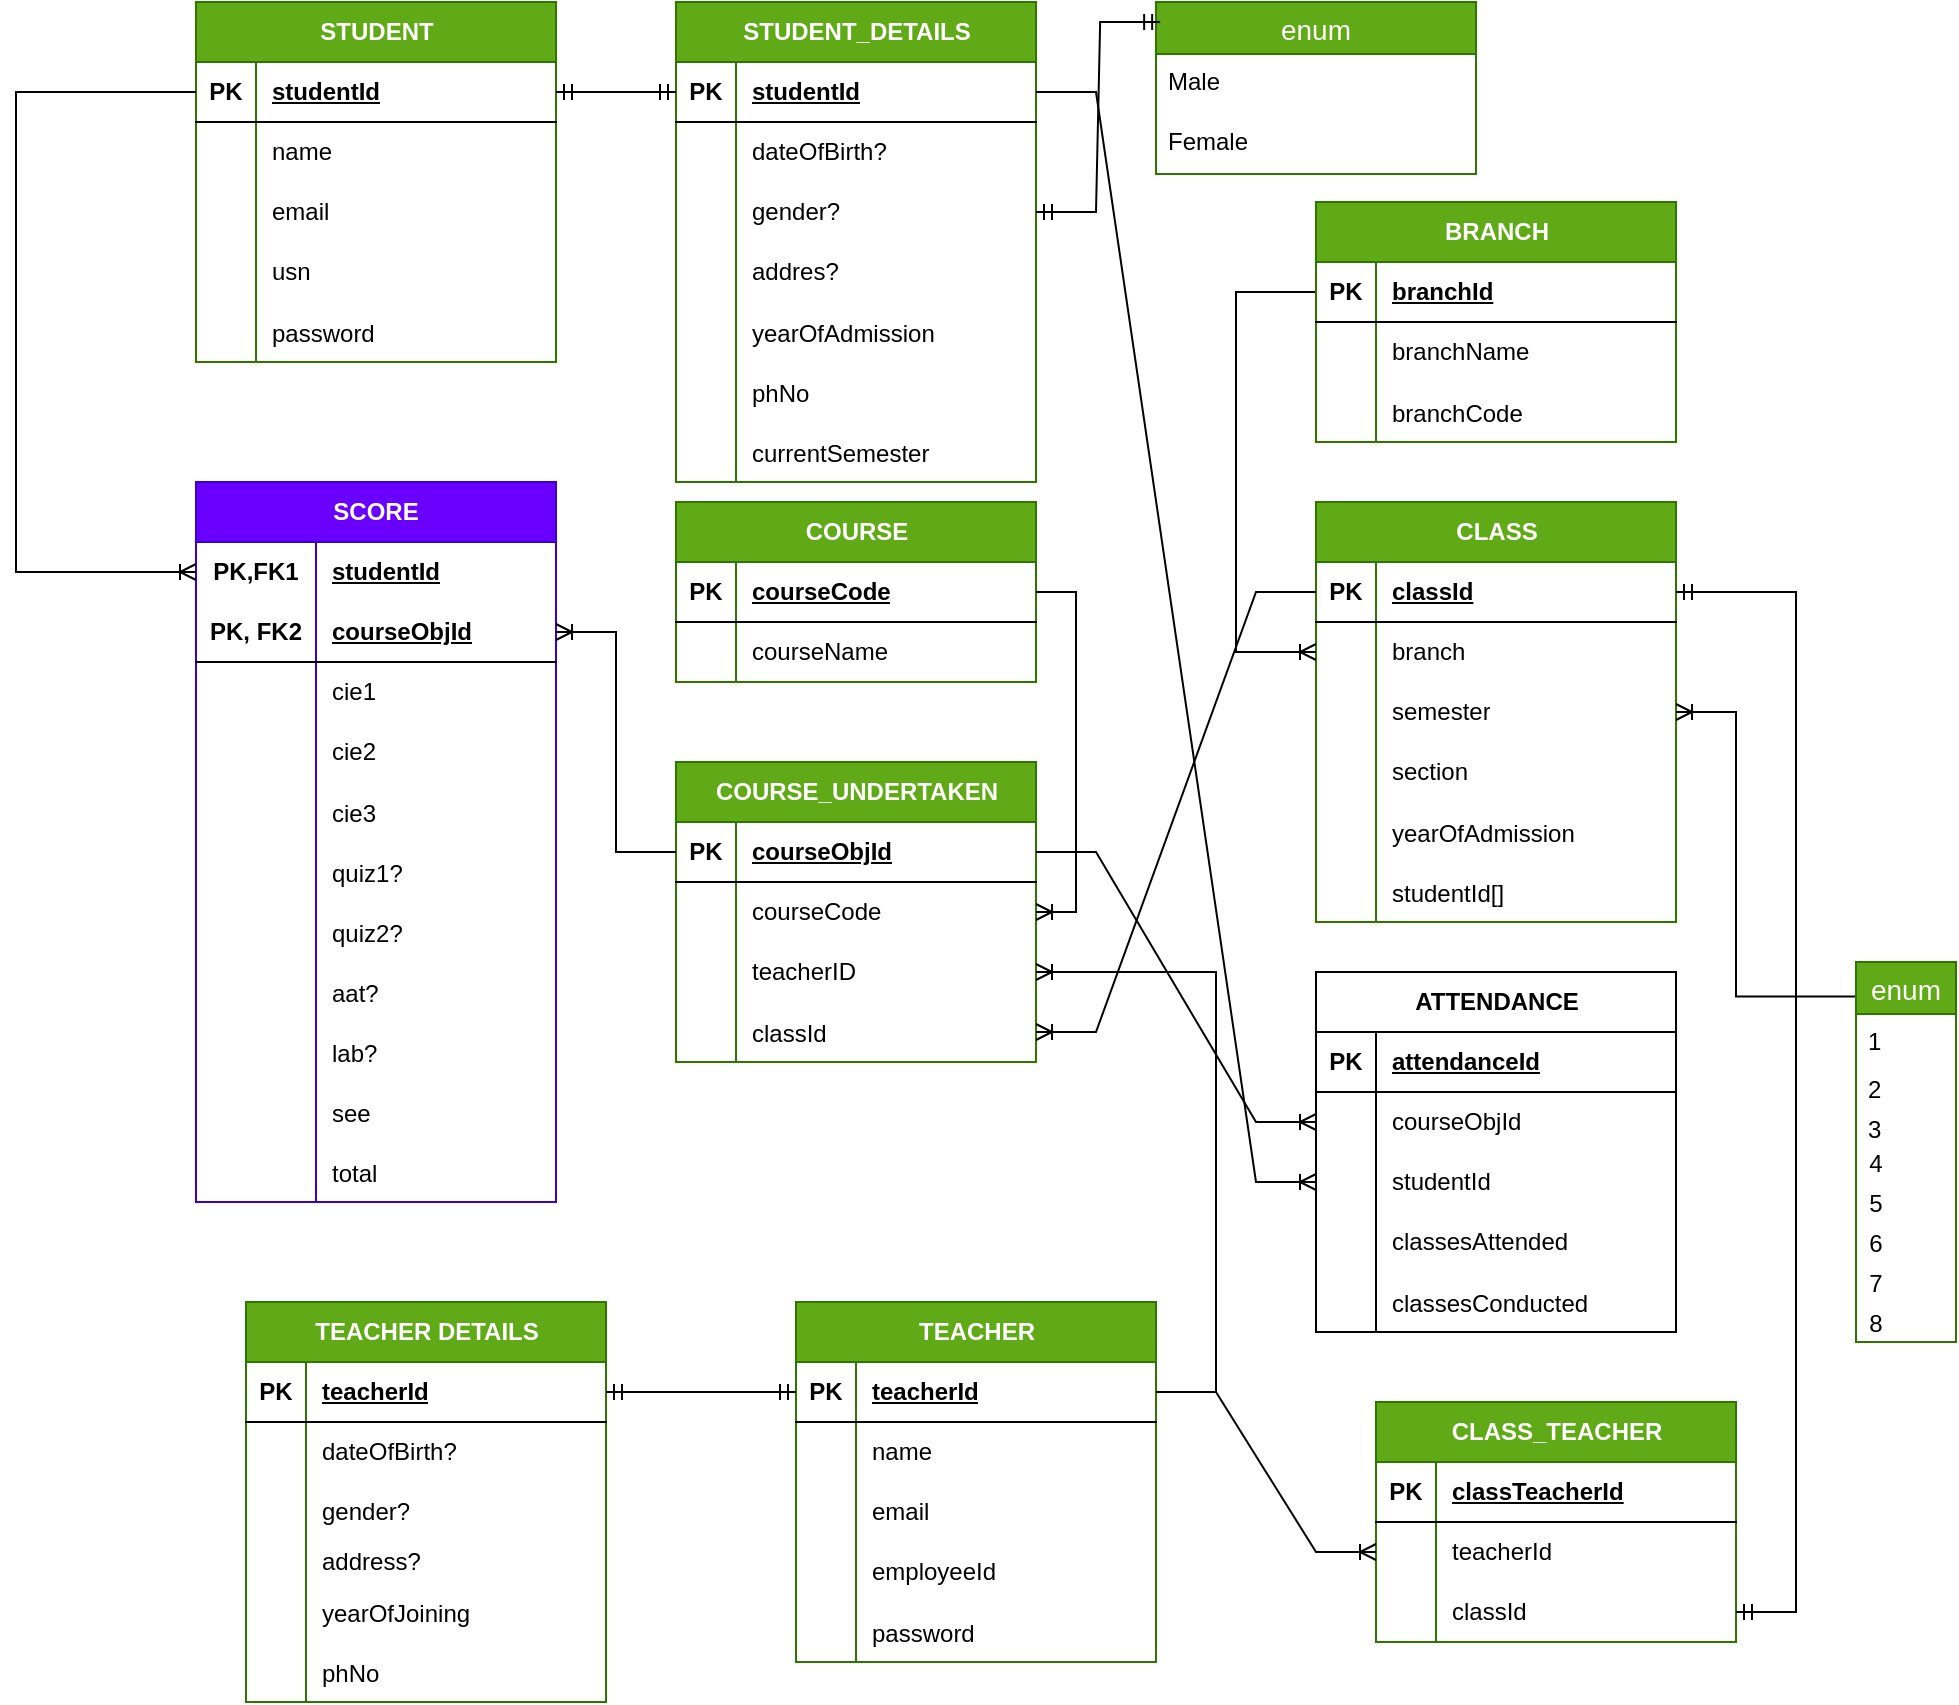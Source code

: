 <mxfile version="24.5.3" type="device">
  <diagram id="R2lEEEUBdFMjLlhIrx00" name="Page-1">
    <mxGraphModel dx="993" dy="649" grid="1" gridSize="10" guides="1" tooltips="1" connect="1" arrows="1" fold="1" page="1" pageScale="1" pageWidth="850" pageHeight="1100" math="0" shadow="0" extFonts="Permanent Marker^https://fonts.googleapis.com/css?family=Permanent+Marker">
      <root>
        <mxCell id="0" />
        <mxCell id="1" parent="0" />
        <mxCell id="nfh_WgkYf5nwr3e1JW-P-1" value="STUDENT" style="shape=table;startSize=30;container=1;collapsible=1;childLayout=tableLayout;fixedRows=1;rowLines=0;fontStyle=1;align=center;resizeLast=1;html=1;fillColor=#60a917;fontColor=#ffffff;strokeColor=#2D7600;" parent="1" vertex="1">
          <mxGeometry x="310" y="100" width="180" height="180" as="geometry" />
        </mxCell>
        <mxCell id="nfh_WgkYf5nwr3e1JW-P-2" value="" style="shape=tableRow;horizontal=0;startSize=0;swimlaneHead=0;swimlaneBody=0;fillColor=none;collapsible=0;dropTarget=0;points=[[0,0.5],[1,0.5]];portConstraint=eastwest;top=0;left=0;right=0;bottom=1;" parent="nfh_WgkYf5nwr3e1JW-P-1" vertex="1">
          <mxGeometry y="30" width="180" height="30" as="geometry" />
        </mxCell>
        <mxCell id="nfh_WgkYf5nwr3e1JW-P-3" value="PK" style="shape=partialRectangle;connectable=0;fillColor=none;top=0;left=0;bottom=0;right=0;fontStyle=1;overflow=hidden;whiteSpace=wrap;html=1;" parent="nfh_WgkYf5nwr3e1JW-P-2" vertex="1">
          <mxGeometry width="30" height="30" as="geometry">
            <mxRectangle width="30" height="30" as="alternateBounds" />
          </mxGeometry>
        </mxCell>
        <mxCell id="nfh_WgkYf5nwr3e1JW-P-4" value="studentId" style="shape=partialRectangle;connectable=0;fillColor=none;top=0;left=0;bottom=0;right=0;align=left;spacingLeft=6;fontStyle=5;overflow=hidden;whiteSpace=wrap;html=1;" parent="nfh_WgkYf5nwr3e1JW-P-2" vertex="1">
          <mxGeometry x="30" width="150" height="30" as="geometry">
            <mxRectangle width="150" height="30" as="alternateBounds" />
          </mxGeometry>
        </mxCell>
        <mxCell id="nfh_WgkYf5nwr3e1JW-P-5" value="" style="shape=tableRow;horizontal=0;startSize=0;swimlaneHead=0;swimlaneBody=0;fillColor=none;collapsible=0;dropTarget=0;points=[[0,0.5],[1,0.5]];portConstraint=eastwest;top=0;left=0;right=0;bottom=0;" parent="nfh_WgkYf5nwr3e1JW-P-1" vertex="1">
          <mxGeometry y="60" width="180" height="30" as="geometry" />
        </mxCell>
        <mxCell id="nfh_WgkYf5nwr3e1JW-P-6" value="" style="shape=partialRectangle;connectable=0;fillColor=none;top=0;left=0;bottom=0;right=0;editable=1;overflow=hidden;whiteSpace=wrap;html=1;" parent="nfh_WgkYf5nwr3e1JW-P-5" vertex="1">
          <mxGeometry width="30" height="30" as="geometry">
            <mxRectangle width="30" height="30" as="alternateBounds" />
          </mxGeometry>
        </mxCell>
        <mxCell id="nfh_WgkYf5nwr3e1JW-P-7" value="name" style="shape=partialRectangle;connectable=0;fillColor=none;top=0;left=0;bottom=0;right=0;align=left;spacingLeft=6;overflow=hidden;whiteSpace=wrap;html=1;" parent="nfh_WgkYf5nwr3e1JW-P-5" vertex="1">
          <mxGeometry x="30" width="150" height="30" as="geometry">
            <mxRectangle width="150" height="30" as="alternateBounds" />
          </mxGeometry>
        </mxCell>
        <mxCell id="nfh_WgkYf5nwr3e1JW-P-8" value="" style="shape=tableRow;horizontal=0;startSize=0;swimlaneHead=0;swimlaneBody=0;fillColor=none;collapsible=0;dropTarget=0;points=[[0,0.5],[1,0.5]];portConstraint=eastwest;top=0;left=0;right=0;bottom=0;" parent="nfh_WgkYf5nwr3e1JW-P-1" vertex="1">
          <mxGeometry y="90" width="180" height="30" as="geometry" />
        </mxCell>
        <mxCell id="nfh_WgkYf5nwr3e1JW-P-9" value="" style="shape=partialRectangle;connectable=0;fillColor=none;top=0;left=0;bottom=0;right=0;editable=1;overflow=hidden;whiteSpace=wrap;html=1;" parent="nfh_WgkYf5nwr3e1JW-P-8" vertex="1">
          <mxGeometry width="30" height="30" as="geometry">
            <mxRectangle width="30" height="30" as="alternateBounds" />
          </mxGeometry>
        </mxCell>
        <mxCell id="nfh_WgkYf5nwr3e1JW-P-10" value="email" style="shape=partialRectangle;connectable=0;fillColor=none;top=0;left=0;bottom=0;right=0;align=left;spacingLeft=6;overflow=hidden;whiteSpace=wrap;html=1;" parent="nfh_WgkYf5nwr3e1JW-P-8" vertex="1">
          <mxGeometry x="30" width="150" height="30" as="geometry">
            <mxRectangle width="150" height="30" as="alternateBounds" />
          </mxGeometry>
        </mxCell>
        <mxCell id="nfh_WgkYf5nwr3e1JW-P-11" value="" style="shape=tableRow;horizontal=0;startSize=0;swimlaneHead=0;swimlaneBody=0;fillColor=none;collapsible=0;dropTarget=0;points=[[0,0.5],[1,0.5]];portConstraint=eastwest;top=0;left=0;right=0;bottom=0;" parent="nfh_WgkYf5nwr3e1JW-P-1" vertex="1">
          <mxGeometry y="120" width="180" height="30" as="geometry" />
        </mxCell>
        <mxCell id="nfh_WgkYf5nwr3e1JW-P-12" value="" style="shape=partialRectangle;connectable=0;fillColor=none;top=0;left=0;bottom=0;right=0;editable=1;overflow=hidden;whiteSpace=wrap;html=1;" parent="nfh_WgkYf5nwr3e1JW-P-11" vertex="1">
          <mxGeometry width="30" height="30" as="geometry">
            <mxRectangle width="30" height="30" as="alternateBounds" />
          </mxGeometry>
        </mxCell>
        <mxCell id="nfh_WgkYf5nwr3e1JW-P-13" value="usn" style="shape=partialRectangle;connectable=0;fillColor=none;top=0;left=0;bottom=0;right=0;align=left;spacingLeft=6;overflow=hidden;whiteSpace=wrap;html=1;" parent="nfh_WgkYf5nwr3e1JW-P-11" vertex="1">
          <mxGeometry x="30" width="150" height="30" as="geometry">
            <mxRectangle width="150" height="30" as="alternateBounds" />
          </mxGeometry>
        </mxCell>
        <mxCell id="zT3tBrCAOlZd-0A_dH6B-37" value="" style="shape=tableRow;horizontal=0;startSize=0;swimlaneHead=0;swimlaneBody=0;fillColor=none;collapsible=0;dropTarget=0;points=[[0,0.5],[1,0.5]];portConstraint=eastwest;top=0;left=0;right=0;bottom=0;" parent="nfh_WgkYf5nwr3e1JW-P-1" vertex="1">
          <mxGeometry y="150" width="180" height="30" as="geometry" />
        </mxCell>
        <mxCell id="zT3tBrCAOlZd-0A_dH6B-38" value="" style="shape=partialRectangle;connectable=0;fillColor=none;top=0;left=0;bottom=0;right=0;editable=1;overflow=hidden;" parent="zT3tBrCAOlZd-0A_dH6B-37" vertex="1">
          <mxGeometry width="30" height="30" as="geometry">
            <mxRectangle width="30" height="30" as="alternateBounds" />
          </mxGeometry>
        </mxCell>
        <mxCell id="zT3tBrCAOlZd-0A_dH6B-39" value="password" style="shape=partialRectangle;connectable=0;fillColor=none;top=0;left=0;bottom=0;right=0;align=left;spacingLeft=6;overflow=hidden;" parent="zT3tBrCAOlZd-0A_dH6B-37" vertex="1">
          <mxGeometry x="30" width="150" height="30" as="geometry">
            <mxRectangle width="150" height="30" as="alternateBounds" />
          </mxGeometry>
        </mxCell>
        <mxCell id="nfh_WgkYf5nwr3e1JW-P-14" value="STUDENT_DETAILS" style="shape=table;startSize=30;container=1;collapsible=1;childLayout=tableLayout;fixedRows=1;rowLines=0;fontStyle=1;align=center;resizeLast=1;html=1;fillColor=#60a917;fontColor=#ffffff;strokeColor=#2D7600;" parent="1" vertex="1">
          <mxGeometry x="550" y="100" width="180" height="240" as="geometry" />
        </mxCell>
        <mxCell id="nfh_WgkYf5nwr3e1JW-P-15" value="" style="shape=tableRow;horizontal=0;startSize=0;swimlaneHead=0;swimlaneBody=0;fillColor=none;collapsible=0;dropTarget=0;points=[[0,0.5],[1,0.5]];portConstraint=eastwest;top=0;left=0;right=0;bottom=1;" parent="nfh_WgkYf5nwr3e1JW-P-14" vertex="1">
          <mxGeometry y="30" width="180" height="30" as="geometry" />
        </mxCell>
        <mxCell id="nfh_WgkYf5nwr3e1JW-P-16" value="PK" style="shape=partialRectangle;connectable=0;fillColor=none;top=0;left=0;bottom=0;right=0;fontStyle=1;overflow=hidden;whiteSpace=wrap;html=1;" parent="nfh_WgkYf5nwr3e1JW-P-15" vertex="1">
          <mxGeometry width="30" height="30" as="geometry">
            <mxRectangle width="30" height="30" as="alternateBounds" />
          </mxGeometry>
        </mxCell>
        <mxCell id="nfh_WgkYf5nwr3e1JW-P-17" value="studentId" style="shape=partialRectangle;connectable=0;fillColor=none;top=0;left=0;bottom=0;right=0;align=left;spacingLeft=6;fontStyle=5;overflow=hidden;whiteSpace=wrap;html=1;" parent="nfh_WgkYf5nwr3e1JW-P-15" vertex="1">
          <mxGeometry x="30" width="150" height="30" as="geometry">
            <mxRectangle width="150" height="30" as="alternateBounds" />
          </mxGeometry>
        </mxCell>
        <mxCell id="nfh_WgkYf5nwr3e1JW-P-18" value="" style="shape=tableRow;horizontal=0;startSize=0;swimlaneHead=0;swimlaneBody=0;fillColor=none;collapsible=0;dropTarget=0;points=[[0,0.5],[1,0.5]];portConstraint=eastwest;top=0;left=0;right=0;bottom=0;" parent="nfh_WgkYf5nwr3e1JW-P-14" vertex="1">
          <mxGeometry y="60" width="180" height="30" as="geometry" />
        </mxCell>
        <mxCell id="nfh_WgkYf5nwr3e1JW-P-19" value="" style="shape=partialRectangle;connectable=0;fillColor=none;top=0;left=0;bottom=0;right=0;editable=1;overflow=hidden;whiteSpace=wrap;html=1;" parent="nfh_WgkYf5nwr3e1JW-P-18" vertex="1">
          <mxGeometry width="30" height="30" as="geometry">
            <mxRectangle width="30" height="30" as="alternateBounds" />
          </mxGeometry>
        </mxCell>
        <mxCell id="nfh_WgkYf5nwr3e1JW-P-20" value="dateOfBirth?" style="shape=partialRectangle;connectable=0;fillColor=none;top=0;left=0;bottom=0;right=0;align=left;spacingLeft=6;overflow=hidden;whiteSpace=wrap;html=1;" parent="nfh_WgkYf5nwr3e1JW-P-18" vertex="1">
          <mxGeometry x="30" width="150" height="30" as="geometry">
            <mxRectangle width="150" height="30" as="alternateBounds" />
          </mxGeometry>
        </mxCell>
        <mxCell id="nfh_WgkYf5nwr3e1JW-P-21" value="" style="shape=tableRow;horizontal=0;startSize=0;swimlaneHead=0;swimlaneBody=0;fillColor=none;collapsible=0;dropTarget=0;points=[[0,0.5],[1,0.5]];portConstraint=eastwest;top=0;left=0;right=0;bottom=0;" parent="nfh_WgkYf5nwr3e1JW-P-14" vertex="1">
          <mxGeometry y="90" width="180" height="30" as="geometry" />
        </mxCell>
        <mxCell id="nfh_WgkYf5nwr3e1JW-P-22" value="" style="shape=partialRectangle;connectable=0;fillColor=none;top=0;left=0;bottom=0;right=0;editable=1;overflow=hidden;whiteSpace=wrap;html=1;" parent="nfh_WgkYf5nwr3e1JW-P-21" vertex="1">
          <mxGeometry width="30" height="30" as="geometry">
            <mxRectangle width="30" height="30" as="alternateBounds" />
          </mxGeometry>
        </mxCell>
        <mxCell id="nfh_WgkYf5nwr3e1JW-P-23" value="gender?" style="shape=partialRectangle;connectable=0;fillColor=none;top=0;left=0;bottom=0;right=0;align=left;spacingLeft=6;overflow=hidden;whiteSpace=wrap;html=1;" parent="nfh_WgkYf5nwr3e1JW-P-21" vertex="1">
          <mxGeometry x="30" width="150" height="30" as="geometry">
            <mxRectangle width="150" height="30" as="alternateBounds" />
          </mxGeometry>
        </mxCell>
        <mxCell id="nfh_WgkYf5nwr3e1JW-P-24" value="" style="shape=tableRow;horizontal=0;startSize=0;swimlaneHead=0;swimlaneBody=0;fillColor=none;collapsible=0;dropTarget=0;points=[[0,0.5],[1,0.5]];portConstraint=eastwest;top=0;left=0;right=0;bottom=0;" parent="nfh_WgkYf5nwr3e1JW-P-14" vertex="1">
          <mxGeometry y="120" width="180" height="30" as="geometry" />
        </mxCell>
        <mxCell id="nfh_WgkYf5nwr3e1JW-P-25" value="" style="shape=partialRectangle;connectable=0;fillColor=none;top=0;left=0;bottom=0;right=0;editable=1;overflow=hidden;whiteSpace=wrap;html=1;" parent="nfh_WgkYf5nwr3e1JW-P-24" vertex="1">
          <mxGeometry width="30" height="30" as="geometry">
            <mxRectangle width="30" height="30" as="alternateBounds" />
          </mxGeometry>
        </mxCell>
        <mxCell id="nfh_WgkYf5nwr3e1JW-P-26" value="addres?" style="shape=partialRectangle;connectable=0;fillColor=none;top=0;left=0;bottom=0;right=0;align=left;spacingLeft=6;overflow=hidden;whiteSpace=wrap;html=1;" parent="nfh_WgkYf5nwr3e1JW-P-24" vertex="1">
          <mxGeometry x="30" width="150" height="30" as="geometry">
            <mxRectangle width="150" height="30" as="alternateBounds" />
          </mxGeometry>
        </mxCell>
        <mxCell id="nfh_WgkYf5nwr3e1JW-P-28" value="" style="shape=tableRow;horizontal=0;startSize=0;swimlaneHead=0;swimlaneBody=0;fillColor=none;collapsible=0;dropTarget=0;points=[[0,0.5],[1,0.5]];portConstraint=eastwest;top=0;left=0;right=0;bottom=0;" parent="nfh_WgkYf5nwr3e1JW-P-14" vertex="1">
          <mxGeometry y="150" width="180" height="30" as="geometry" />
        </mxCell>
        <mxCell id="nfh_WgkYf5nwr3e1JW-P-29" value="" style="shape=partialRectangle;connectable=0;fillColor=none;top=0;left=0;bottom=0;right=0;editable=1;overflow=hidden;" parent="nfh_WgkYf5nwr3e1JW-P-28" vertex="1">
          <mxGeometry width="30" height="30" as="geometry">
            <mxRectangle width="30" height="30" as="alternateBounds" />
          </mxGeometry>
        </mxCell>
        <mxCell id="nfh_WgkYf5nwr3e1JW-P-30" value="yearOfAdmission" style="shape=partialRectangle;connectable=0;fillColor=none;top=0;left=0;bottom=0;right=0;align=left;spacingLeft=6;overflow=hidden;" parent="nfh_WgkYf5nwr3e1JW-P-28" vertex="1">
          <mxGeometry x="30" width="150" height="30" as="geometry">
            <mxRectangle width="150" height="30" as="alternateBounds" />
          </mxGeometry>
        </mxCell>
        <mxCell id="zT3tBrCAOlZd-0A_dH6B-40" value="" style="shape=tableRow;horizontal=0;startSize=0;swimlaneHead=0;swimlaneBody=0;fillColor=none;collapsible=0;dropTarget=0;points=[[0,0.5],[1,0.5]];portConstraint=eastwest;top=0;left=0;right=0;bottom=0;" parent="nfh_WgkYf5nwr3e1JW-P-14" vertex="1">
          <mxGeometry y="180" width="180" height="30" as="geometry" />
        </mxCell>
        <mxCell id="zT3tBrCAOlZd-0A_dH6B-41" value="" style="shape=partialRectangle;connectable=0;fillColor=none;top=0;left=0;bottom=0;right=0;editable=1;overflow=hidden;" parent="zT3tBrCAOlZd-0A_dH6B-40" vertex="1">
          <mxGeometry width="30" height="30" as="geometry">
            <mxRectangle width="30" height="30" as="alternateBounds" />
          </mxGeometry>
        </mxCell>
        <mxCell id="zT3tBrCAOlZd-0A_dH6B-42" value="phNo" style="shape=partialRectangle;connectable=0;fillColor=none;top=0;left=0;bottom=0;right=0;align=left;spacingLeft=6;overflow=hidden;" parent="zT3tBrCAOlZd-0A_dH6B-40" vertex="1">
          <mxGeometry x="30" width="150" height="30" as="geometry">
            <mxRectangle width="150" height="30" as="alternateBounds" />
          </mxGeometry>
        </mxCell>
        <mxCell id="tCOmPr11L8XP0WCRn_MV-1" value="" style="shape=tableRow;horizontal=0;startSize=0;swimlaneHead=0;swimlaneBody=0;fillColor=none;collapsible=0;dropTarget=0;points=[[0,0.5],[1,0.5]];portConstraint=eastwest;top=0;left=0;right=0;bottom=0;" vertex="1" parent="nfh_WgkYf5nwr3e1JW-P-14">
          <mxGeometry y="210" width="180" height="30" as="geometry" />
        </mxCell>
        <mxCell id="tCOmPr11L8XP0WCRn_MV-2" value="" style="shape=partialRectangle;connectable=0;fillColor=none;top=0;left=0;bottom=0;right=0;editable=1;overflow=hidden;" vertex="1" parent="tCOmPr11L8XP0WCRn_MV-1">
          <mxGeometry width="30" height="30" as="geometry">
            <mxRectangle width="30" height="30" as="alternateBounds" />
          </mxGeometry>
        </mxCell>
        <mxCell id="tCOmPr11L8XP0WCRn_MV-3" value="currentSemester" style="shape=partialRectangle;connectable=0;fillColor=none;top=0;left=0;bottom=0;right=0;align=left;spacingLeft=6;overflow=hidden;" vertex="1" parent="tCOmPr11L8XP0WCRn_MV-1">
          <mxGeometry x="30" width="150" height="30" as="geometry">
            <mxRectangle width="150" height="30" as="alternateBounds" />
          </mxGeometry>
        </mxCell>
        <mxCell id="nfh_WgkYf5nwr3e1JW-P-31" value="enum" style="swimlane;fontStyle=0;childLayout=stackLayout;horizontal=1;startSize=26;horizontalStack=0;resizeParent=1;resizeParentMax=0;resizeLast=0;collapsible=1;marginBottom=0;align=center;fontSize=14;fillColor=#60a917;fontColor=#ffffff;strokeColor=#2D7600;" parent="1" vertex="1">
          <mxGeometry x="790" y="100" width="160" height="86" as="geometry" />
        </mxCell>
        <mxCell id="nfh_WgkYf5nwr3e1JW-P-32" value="Male" style="text;strokeColor=none;fillColor=none;spacingLeft=4;spacingRight=4;overflow=hidden;rotatable=0;points=[[0,0.5],[1,0.5]];portConstraint=eastwest;fontSize=12;whiteSpace=wrap;html=1;" parent="nfh_WgkYf5nwr3e1JW-P-31" vertex="1">
          <mxGeometry y="26" width="160" height="30" as="geometry" />
        </mxCell>
        <mxCell id="nfh_WgkYf5nwr3e1JW-P-33" value="Female" style="text;strokeColor=none;fillColor=none;spacingLeft=4;spacingRight=4;overflow=hidden;rotatable=0;points=[[0,0.5],[1,0.5]];portConstraint=eastwest;fontSize=12;whiteSpace=wrap;html=1;" parent="nfh_WgkYf5nwr3e1JW-P-31" vertex="1">
          <mxGeometry y="56" width="160" height="30" as="geometry" />
        </mxCell>
        <mxCell id="nfh_WgkYf5nwr3e1JW-P-36" value="" style="edgeStyle=entityRelationEdgeStyle;fontSize=12;html=1;endArrow=ERmandOne;startArrow=ERmandOne;rounded=0;exitX=1;exitY=0.5;exitDx=0;exitDy=0;entryX=0.013;entryY=0.116;entryDx=0;entryDy=0;entryPerimeter=0;" parent="1" source="nfh_WgkYf5nwr3e1JW-P-21" target="nfh_WgkYf5nwr3e1JW-P-31" edge="1">
          <mxGeometry width="100" height="100" relative="1" as="geometry">
            <mxPoint x="700" y="240" as="sourcePoint" />
            <mxPoint x="800" y="140" as="targetPoint" />
            <Array as="points">
              <mxPoint x="930" y="450" />
            </Array>
          </mxGeometry>
        </mxCell>
        <mxCell id="nfh_WgkYf5nwr3e1JW-P-37" value="" style="edgeStyle=entityRelationEdgeStyle;fontSize=12;html=1;endArrow=ERmandOne;startArrow=ERmandOne;rounded=0;exitX=1;exitY=0.5;exitDx=0;exitDy=0;entryX=0;entryY=0.5;entryDx=0;entryDy=0;" parent="1" source="nfh_WgkYf5nwr3e1JW-P-2" target="nfh_WgkYf5nwr3e1JW-P-15" edge="1">
          <mxGeometry width="100" height="100" relative="1" as="geometry">
            <mxPoint x="490" y="240" as="sourcePoint" />
            <mxPoint x="590" y="140" as="targetPoint" />
          </mxGeometry>
        </mxCell>
        <mxCell id="nfh_WgkYf5nwr3e1JW-P-38" value="SCORE" style="shape=table;startSize=30;container=1;collapsible=1;childLayout=tableLayout;fixedRows=1;rowLines=0;fontStyle=1;align=center;resizeLast=1;html=1;whiteSpace=wrap;fillColor=#6a00ff;fontColor=#ffffff;strokeColor=#3700CC;" parent="1" vertex="1">
          <mxGeometry x="310" y="340" width="180" height="360" as="geometry" />
        </mxCell>
        <mxCell id="nfh_WgkYf5nwr3e1JW-P-39" value="" style="shape=tableRow;horizontal=0;startSize=0;swimlaneHead=0;swimlaneBody=0;fillColor=none;collapsible=0;dropTarget=0;points=[[0,0.5],[1,0.5]];portConstraint=eastwest;top=0;left=0;right=0;bottom=0;html=1;" parent="nfh_WgkYf5nwr3e1JW-P-38" vertex="1">
          <mxGeometry y="30" width="180" height="30" as="geometry" />
        </mxCell>
        <mxCell id="nfh_WgkYf5nwr3e1JW-P-40" value="PK,FK1" style="shape=partialRectangle;connectable=0;fillColor=none;top=0;left=0;bottom=0;right=0;fontStyle=1;overflow=hidden;html=1;whiteSpace=wrap;" parent="nfh_WgkYf5nwr3e1JW-P-39" vertex="1">
          <mxGeometry width="60" height="30" as="geometry">
            <mxRectangle width="60" height="30" as="alternateBounds" />
          </mxGeometry>
        </mxCell>
        <mxCell id="nfh_WgkYf5nwr3e1JW-P-41" value="studentId" style="shape=partialRectangle;connectable=0;fillColor=none;top=0;left=0;bottom=0;right=0;align=left;spacingLeft=6;fontStyle=5;overflow=hidden;html=1;whiteSpace=wrap;" parent="nfh_WgkYf5nwr3e1JW-P-39" vertex="1">
          <mxGeometry x="60" width="120" height="30" as="geometry">
            <mxRectangle width="120" height="30" as="alternateBounds" />
          </mxGeometry>
        </mxCell>
        <mxCell id="nfh_WgkYf5nwr3e1JW-P-100" value="" style="shape=tableRow;horizontal=0;startSize=0;swimlaneHead=0;swimlaneBody=0;fillColor=none;collapsible=0;dropTarget=0;points=[[0,0.5],[1,0.5]];portConstraint=eastwest;top=0;left=0;right=0;bottom=1;" parent="nfh_WgkYf5nwr3e1JW-P-38" vertex="1">
          <mxGeometry y="60" width="180" height="30" as="geometry" />
        </mxCell>
        <mxCell id="nfh_WgkYf5nwr3e1JW-P-101" value="PK, FK2" style="shape=partialRectangle;connectable=0;fillColor=none;top=0;left=0;bottom=0;right=0;fontStyle=1;overflow=hidden;whiteSpace=wrap;html=1;" parent="nfh_WgkYf5nwr3e1JW-P-100" vertex="1">
          <mxGeometry width="60" height="30" as="geometry">
            <mxRectangle width="60" height="30" as="alternateBounds" />
          </mxGeometry>
        </mxCell>
        <mxCell id="nfh_WgkYf5nwr3e1JW-P-102" value="courseObjId" style="shape=partialRectangle;connectable=0;fillColor=none;top=0;left=0;bottom=0;right=0;align=left;spacingLeft=6;fontStyle=5;overflow=hidden;whiteSpace=wrap;html=1;" parent="nfh_WgkYf5nwr3e1JW-P-100" vertex="1">
          <mxGeometry x="60" width="120" height="30" as="geometry">
            <mxRectangle width="120" height="30" as="alternateBounds" />
          </mxGeometry>
        </mxCell>
        <mxCell id="nfh_WgkYf5nwr3e1JW-P-45" value="" style="shape=tableRow;horizontal=0;startSize=0;swimlaneHead=0;swimlaneBody=0;fillColor=none;collapsible=0;dropTarget=0;points=[[0,0.5],[1,0.5]];portConstraint=eastwest;top=0;left=0;right=0;bottom=0;html=1;" parent="nfh_WgkYf5nwr3e1JW-P-38" vertex="1">
          <mxGeometry y="90" width="180" height="30" as="geometry" />
        </mxCell>
        <mxCell id="nfh_WgkYf5nwr3e1JW-P-46" value="" style="shape=partialRectangle;connectable=0;fillColor=none;top=0;left=0;bottom=0;right=0;editable=1;overflow=hidden;html=1;whiteSpace=wrap;" parent="nfh_WgkYf5nwr3e1JW-P-45" vertex="1">
          <mxGeometry width="60" height="30" as="geometry">
            <mxRectangle width="60" height="30" as="alternateBounds" />
          </mxGeometry>
        </mxCell>
        <mxCell id="nfh_WgkYf5nwr3e1JW-P-47" value="cie1" style="shape=partialRectangle;connectable=0;fillColor=none;top=0;left=0;bottom=0;right=0;align=left;spacingLeft=6;overflow=hidden;html=1;whiteSpace=wrap;" parent="nfh_WgkYf5nwr3e1JW-P-45" vertex="1">
          <mxGeometry x="60" width="120" height="30" as="geometry">
            <mxRectangle width="120" height="30" as="alternateBounds" />
          </mxGeometry>
        </mxCell>
        <mxCell id="nfh_WgkYf5nwr3e1JW-P-48" value="" style="shape=tableRow;horizontal=0;startSize=0;swimlaneHead=0;swimlaneBody=0;fillColor=none;collapsible=0;dropTarget=0;points=[[0,0.5],[1,0.5]];portConstraint=eastwest;top=0;left=0;right=0;bottom=0;html=1;" parent="nfh_WgkYf5nwr3e1JW-P-38" vertex="1">
          <mxGeometry y="120" width="180" height="30" as="geometry" />
        </mxCell>
        <mxCell id="nfh_WgkYf5nwr3e1JW-P-49" value="" style="shape=partialRectangle;connectable=0;fillColor=none;top=0;left=0;bottom=0;right=0;editable=1;overflow=hidden;html=1;whiteSpace=wrap;" parent="nfh_WgkYf5nwr3e1JW-P-48" vertex="1">
          <mxGeometry width="60" height="30" as="geometry">
            <mxRectangle width="60" height="30" as="alternateBounds" />
          </mxGeometry>
        </mxCell>
        <mxCell id="nfh_WgkYf5nwr3e1JW-P-50" value="cie2" style="shape=partialRectangle;connectable=0;fillColor=none;top=0;left=0;bottom=0;right=0;align=left;spacingLeft=6;overflow=hidden;html=1;whiteSpace=wrap;" parent="nfh_WgkYf5nwr3e1JW-P-48" vertex="1">
          <mxGeometry x="60" width="120" height="30" as="geometry">
            <mxRectangle width="120" height="30" as="alternateBounds" />
          </mxGeometry>
        </mxCell>
        <mxCell id="nfh_WgkYf5nwr3e1JW-P-51" value="" style="shape=tableRow;horizontal=0;startSize=0;swimlaneHead=0;swimlaneBody=0;fillColor=none;collapsible=0;dropTarget=0;points=[[0,0.5],[1,0.5]];portConstraint=eastwest;top=0;left=0;right=0;bottom=0;" parent="nfh_WgkYf5nwr3e1JW-P-38" vertex="1">
          <mxGeometry y="150" width="180" height="30" as="geometry" />
        </mxCell>
        <mxCell id="nfh_WgkYf5nwr3e1JW-P-52" value="" style="shape=partialRectangle;connectable=0;fillColor=none;top=0;left=0;bottom=0;right=0;editable=1;overflow=hidden;" parent="nfh_WgkYf5nwr3e1JW-P-51" vertex="1">
          <mxGeometry width="60" height="30" as="geometry">
            <mxRectangle width="60" height="30" as="alternateBounds" />
          </mxGeometry>
        </mxCell>
        <mxCell id="nfh_WgkYf5nwr3e1JW-P-53" value="cie3" style="shape=partialRectangle;connectable=0;fillColor=none;top=0;left=0;bottom=0;right=0;align=left;spacingLeft=6;overflow=hidden;" parent="nfh_WgkYf5nwr3e1JW-P-51" vertex="1">
          <mxGeometry x="60" width="120" height="30" as="geometry">
            <mxRectangle width="120" height="30" as="alternateBounds" />
          </mxGeometry>
        </mxCell>
        <mxCell id="nfh_WgkYf5nwr3e1JW-P-54" value="" style="shape=tableRow;horizontal=0;startSize=0;swimlaneHead=0;swimlaneBody=0;fillColor=none;collapsible=0;dropTarget=0;points=[[0,0.5],[1,0.5]];portConstraint=eastwest;top=0;left=0;right=0;bottom=0;" parent="nfh_WgkYf5nwr3e1JW-P-38" vertex="1">
          <mxGeometry y="180" width="180" height="30" as="geometry" />
        </mxCell>
        <mxCell id="nfh_WgkYf5nwr3e1JW-P-55" value="" style="shape=partialRectangle;connectable=0;fillColor=none;top=0;left=0;bottom=0;right=0;editable=1;overflow=hidden;" parent="nfh_WgkYf5nwr3e1JW-P-54" vertex="1">
          <mxGeometry width="60" height="30" as="geometry">
            <mxRectangle width="60" height="30" as="alternateBounds" />
          </mxGeometry>
        </mxCell>
        <mxCell id="nfh_WgkYf5nwr3e1JW-P-56" value="quiz1?" style="shape=partialRectangle;connectable=0;fillColor=none;top=0;left=0;bottom=0;right=0;align=left;spacingLeft=6;overflow=hidden;" parent="nfh_WgkYf5nwr3e1JW-P-54" vertex="1">
          <mxGeometry x="60" width="120" height="30" as="geometry">
            <mxRectangle width="120" height="30" as="alternateBounds" />
          </mxGeometry>
        </mxCell>
        <mxCell id="nfh_WgkYf5nwr3e1JW-P-57" value="" style="shape=tableRow;horizontal=0;startSize=0;swimlaneHead=0;swimlaneBody=0;fillColor=none;collapsible=0;dropTarget=0;points=[[0,0.5],[1,0.5]];portConstraint=eastwest;top=0;left=0;right=0;bottom=0;" parent="nfh_WgkYf5nwr3e1JW-P-38" vertex="1">
          <mxGeometry y="210" width="180" height="30" as="geometry" />
        </mxCell>
        <mxCell id="nfh_WgkYf5nwr3e1JW-P-58" value="" style="shape=partialRectangle;connectable=0;fillColor=none;top=0;left=0;bottom=0;right=0;editable=1;overflow=hidden;" parent="nfh_WgkYf5nwr3e1JW-P-57" vertex="1">
          <mxGeometry width="60" height="30" as="geometry">
            <mxRectangle width="60" height="30" as="alternateBounds" />
          </mxGeometry>
        </mxCell>
        <mxCell id="nfh_WgkYf5nwr3e1JW-P-59" value="quiz2?" style="shape=partialRectangle;connectable=0;fillColor=none;top=0;left=0;bottom=0;right=0;align=left;spacingLeft=6;overflow=hidden;" parent="nfh_WgkYf5nwr3e1JW-P-57" vertex="1">
          <mxGeometry x="60" width="120" height="30" as="geometry">
            <mxRectangle width="120" height="30" as="alternateBounds" />
          </mxGeometry>
        </mxCell>
        <mxCell id="nfh_WgkYf5nwr3e1JW-P-60" value="" style="shape=tableRow;horizontal=0;startSize=0;swimlaneHead=0;swimlaneBody=0;fillColor=none;collapsible=0;dropTarget=0;points=[[0,0.5],[1,0.5]];portConstraint=eastwest;top=0;left=0;right=0;bottom=0;" parent="nfh_WgkYf5nwr3e1JW-P-38" vertex="1">
          <mxGeometry y="240" width="180" height="30" as="geometry" />
        </mxCell>
        <mxCell id="nfh_WgkYf5nwr3e1JW-P-61" value="" style="shape=partialRectangle;connectable=0;fillColor=none;top=0;left=0;bottom=0;right=0;editable=1;overflow=hidden;" parent="nfh_WgkYf5nwr3e1JW-P-60" vertex="1">
          <mxGeometry width="60" height="30" as="geometry">
            <mxRectangle width="60" height="30" as="alternateBounds" />
          </mxGeometry>
        </mxCell>
        <mxCell id="nfh_WgkYf5nwr3e1JW-P-62" value="aat?" style="shape=partialRectangle;connectable=0;fillColor=none;top=0;left=0;bottom=0;right=0;align=left;spacingLeft=6;overflow=hidden;" parent="nfh_WgkYf5nwr3e1JW-P-60" vertex="1">
          <mxGeometry x="60" width="120" height="30" as="geometry">
            <mxRectangle width="120" height="30" as="alternateBounds" />
          </mxGeometry>
        </mxCell>
        <mxCell id="nfh_WgkYf5nwr3e1JW-P-63" value="" style="shape=tableRow;horizontal=0;startSize=0;swimlaneHead=0;swimlaneBody=0;fillColor=none;collapsible=0;dropTarget=0;points=[[0,0.5],[1,0.5]];portConstraint=eastwest;top=0;left=0;right=0;bottom=0;" parent="nfh_WgkYf5nwr3e1JW-P-38" vertex="1">
          <mxGeometry y="270" width="180" height="30" as="geometry" />
        </mxCell>
        <mxCell id="nfh_WgkYf5nwr3e1JW-P-64" value="" style="shape=partialRectangle;connectable=0;fillColor=none;top=0;left=0;bottom=0;right=0;editable=1;overflow=hidden;" parent="nfh_WgkYf5nwr3e1JW-P-63" vertex="1">
          <mxGeometry width="60" height="30" as="geometry">
            <mxRectangle width="60" height="30" as="alternateBounds" />
          </mxGeometry>
        </mxCell>
        <mxCell id="nfh_WgkYf5nwr3e1JW-P-65" value="lab?" style="shape=partialRectangle;connectable=0;fillColor=none;top=0;left=0;bottom=0;right=0;align=left;spacingLeft=6;overflow=hidden;" parent="nfh_WgkYf5nwr3e1JW-P-63" vertex="1">
          <mxGeometry x="60" width="120" height="30" as="geometry">
            <mxRectangle width="120" height="30" as="alternateBounds" />
          </mxGeometry>
        </mxCell>
        <mxCell id="nfh_WgkYf5nwr3e1JW-P-67" value="" style="shape=tableRow;horizontal=0;startSize=0;swimlaneHead=0;swimlaneBody=0;fillColor=none;collapsible=0;dropTarget=0;points=[[0,0.5],[1,0.5]];portConstraint=eastwest;top=0;left=0;right=0;bottom=0;" parent="nfh_WgkYf5nwr3e1JW-P-38" vertex="1">
          <mxGeometry y="300" width="180" height="30" as="geometry" />
        </mxCell>
        <mxCell id="nfh_WgkYf5nwr3e1JW-P-68" value="" style="shape=partialRectangle;connectable=0;fillColor=none;top=0;left=0;bottom=0;right=0;editable=1;overflow=hidden;" parent="nfh_WgkYf5nwr3e1JW-P-67" vertex="1">
          <mxGeometry width="60" height="30" as="geometry">
            <mxRectangle width="60" height="30" as="alternateBounds" />
          </mxGeometry>
        </mxCell>
        <mxCell id="nfh_WgkYf5nwr3e1JW-P-69" value="see" style="shape=partialRectangle;connectable=0;fillColor=none;top=0;left=0;bottom=0;right=0;align=left;spacingLeft=6;overflow=hidden;" parent="nfh_WgkYf5nwr3e1JW-P-67" vertex="1">
          <mxGeometry x="60" width="120" height="30" as="geometry">
            <mxRectangle width="120" height="30" as="alternateBounds" />
          </mxGeometry>
        </mxCell>
        <mxCell id="nfh_WgkYf5nwr3e1JW-P-70" value="" style="shape=tableRow;horizontal=0;startSize=0;swimlaneHead=0;swimlaneBody=0;fillColor=none;collapsible=0;dropTarget=0;points=[[0,0.5],[1,0.5]];portConstraint=eastwest;top=0;left=0;right=0;bottom=0;" parent="nfh_WgkYf5nwr3e1JW-P-38" vertex="1">
          <mxGeometry y="330" width="180" height="30" as="geometry" />
        </mxCell>
        <mxCell id="nfh_WgkYf5nwr3e1JW-P-71" value="" style="shape=partialRectangle;connectable=0;fillColor=none;top=0;left=0;bottom=0;right=0;editable=1;overflow=hidden;" parent="nfh_WgkYf5nwr3e1JW-P-70" vertex="1">
          <mxGeometry width="60" height="30" as="geometry">
            <mxRectangle width="60" height="30" as="alternateBounds" />
          </mxGeometry>
        </mxCell>
        <mxCell id="nfh_WgkYf5nwr3e1JW-P-72" value="total" style="shape=partialRectangle;connectable=0;fillColor=none;top=0;left=0;bottom=0;right=0;align=left;spacingLeft=6;overflow=hidden;" parent="nfh_WgkYf5nwr3e1JW-P-70" vertex="1">
          <mxGeometry x="60" width="120" height="30" as="geometry">
            <mxRectangle width="120" height="30" as="alternateBounds" />
          </mxGeometry>
        </mxCell>
        <mxCell id="nfh_WgkYf5nwr3e1JW-P-99" value="" style="edgeStyle=elbowEdgeStyle;fontSize=12;html=1;endArrow=ERoneToMany;rounded=0;exitX=0;exitY=0.5;exitDx=0;exitDy=0;entryX=0;entryY=0.5;entryDx=0;entryDy=0;" parent="1" source="nfh_WgkYf5nwr3e1JW-P-2" target="nfh_WgkYf5nwr3e1JW-P-39" edge="1">
          <mxGeometry width="100" height="100" relative="1" as="geometry">
            <mxPoint x="180" y="350" as="sourcePoint" />
            <mxPoint x="410" y="310" as="targetPoint" />
            <Array as="points">
              <mxPoint x="220" y="270" />
            </Array>
          </mxGeometry>
        </mxCell>
        <mxCell id="nfh_WgkYf5nwr3e1JW-P-103" value="COURSE" style="shape=table;startSize=30;container=1;collapsible=1;childLayout=tableLayout;fixedRows=1;rowLines=0;fontStyle=1;align=center;resizeLast=1;html=1;fillColor=#60a917;fontColor=#ffffff;strokeColor=#2D7600;" parent="1" vertex="1">
          <mxGeometry x="550" y="350" width="180" height="90" as="geometry" />
        </mxCell>
        <mxCell id="nfh_WgkYf5nwr3e1JW-P-104" value="" style="shape=tableRow;horizontal=0;startSize=0;swimlaneHead=0;swimlaneBody=0;fillColor=none;collapsible=0;dropTarget=0;points=[[0,0.5],[1,0.5]];portConstraint=eastwest;top=0;left=0;right=0;bottom=1;" parent="nfh_WgkYf5nwr3e1JW-P-103" vertex="1">
          <mxGeometry y="30" width="180" height="30" as="geometry" />
        </mxCell>
        <mxCell id="nfh_WgkYf5nwr3e1JW-P-105" value="PK" style="shape=partialRectangle;connectable=0;fillColor=none;top=0;left=0;bottom=0;right=0;fontStyle=1;overflow=hidden;whiteSpace=wrap;html=1;" parent="nfh_WgkYf5nwr3e1JW-P-104" vertex="1">
          <mxGeometry width="30" height="30" as="geometry">
            <mxRectangle width="30" height="30" as="alternateBounds" />
          </mxGeometry>
        </mxCell>
        <mxCell id="nfh_WgkYf5nwr3e1JW-P-106" value="courseCode" style="shape=partialRectangle;connectable=0;fillColor=none;top=0;left=0;bottom=0;right=0;align=left;spacingLeft=6;fontStyle=5;overflow=hidden;whiteSpace=wrap;html=1;" parent="nfh_WgkYf5nwr3e1JW-P-104" vertex="1">
          <mxGeometry x="30" width="150" height="30" as="geometry">
            <mxRectangle width="150" height="30" as="alternateBounds" />
          </mxGeometry>
        </mxCell>
        <mxCell id="nfh_WgkYf5nwr3e1JW-P-107" value="" style="shape=tableRow;horizontal=0;startSize=0;swimlaneHead=0;swimlaneBody=0;fillColor=none;collapsible=0;dropTarget=0;points=[[0,0.5],[1,0.5]];portConstraint=eastwest;top=0;left=0;right=0;bottom=0;" parent="nfh_WgkYf5nwr3e1JW-P-103" vertex="1">
          <mxGeometry y="60" width="180" height="30" as="geometry" />
        </mxCell>
        <mxCell id="nfh_WgkYf5nwr3e1JW-P-108" value="" style="shape=partialRectangle;connectable=0;fillColor=none;top=0;left=0;bottom=0;right=0;editable=1;overflow=hidden;whiteSpace=wrap;html=1;" parent="nfh_WgkYf5nwr3e1JW-P-107" vertex="1">
          <mxGeometry width="30" height="30" as="geometry">
            <mxRectangle width="30" height="30" as="alternateBounds" />
          </mxGeometry>
        </mxCell>
        <mxCell id="nfh_WgkYf5nwr3e1JW-P-109" value="courseName" style="shape=partialRectangle;connectable=0;fillColor=none;top=0;left=0;bottom=0;right=0;align=left;spacingLeft=6;overflow=hidden;whiteSpace=wrap;html=1;" parent="nfh_WgkYf5nwr3e1JW-P-107" vertex="1">
          <mxGeometry x="30" width="150" height="30" as="geometry">
            <mxRectangle width="150" height="30" as="alternateBounds" />
          </mxGeometry>
        </mxCell>
        <mxCell id="nfh_WgkYf5nwr3e1JW-P-135" value="COURSE_UNDERTAKEN" style="shape=table;startSize=30;container=1;collapsible=1;childLayout=tableLayout;fixedRows=1;rowLines=0;fontStyle=1;align=center;resizeLast=1;html=1;fillColor=#60a917;fontColor=#ffffff;strokeColor=#2D7600;" parent="1" vertex="1">
          <mxGeometry x="550" y="480" width="180" height="150" as="geometry" />
        </mxCell>
        <mxCell id="nfh_WgkYf5nwr3e1JW-P-136" value="" style="shape=tableRow;horizontal=0;startSize=0;swimlaneHead=0;swimlaneBody=0;fillColor=none;collapsible=0;dropTarget=0;points=[[0,0.5],[1,0.5]];portConstraint=eastwest;top=0;left=0;right=0;bottom=1;" parent="nfh_WgkYf5nwr3e1JW-P-135" vertex="1">
          <mxGeometry y="30" width="180" height="30" as="geometry" />
        </mxCell>
        <mxCell id="nfh_WgkYf5nwr3e1JW-P-137" value="PK" style="shape=partialRectangle;connectable=0;fillColor=none;top=0;left=0;bottom=0;right=0;fontStyle=1;overflow=hidden;whiteSpace=wrap;html=1;" parent="nfh_WgkYf5nwr3e1JW-P-136" vertex="1">
          <mxGeometry width="30" height="30" as="geometry">
            <mxRectangle width="30" height="30" as="alternateBounds" />
          </mxGeometry>
        </mxCell>
        <mxCell id="nfh_WgkYf5nwr3e1JW-P-138" value="courseObjId" style="shape=partialRectangle;connectable=0;fillColor=none;top=0;left=0;bottom=0;right=0;align=left;spacingLeft=6;fontStyle=5;overflow=hidden;whiteSpace=wrap;html=1;" parent="nfh_WgkYf5nwr3e1JW-P-136" vertex="1">
          <mxGeometry x="30" width="150" height="30" as="geometry">
            <mxRectangle width="150" height="30" as="alternateBounds" />
          </mxGeometry>
        </mxCell>
        <mxCell id="nfh_WgkYf5nwr3e1JW-P-139" value="" style="shape=tableRow;horizontal=0;startSize=0;swimlaneHead=0;swimlaneBody=0;fillColor=none;collapsible=0;dropTarget=0;points=[[0,0.5],[1,0.5]];portConstraint=eastwest;top=0;left=0;right=0;bottom=0;" parent="nfh_WgkYf5nwr3e1JW-P-135" vertex="1">
          <mxGeometry y="60" width="180" height="30" as="geometry" />
        </mxCell>
        <mxCell id="nfh_WgkYf5nwr3e1JW-P-140" value="" style="shape=partialRectangle;connectable=0;fillColor=none;top=0;left=0;bottom=0;right=0;editable=1;overflow=hidden;whiteSpace=wrap;html=1;" parent="nfh_WgkYf5nwr3e1JW-P-139" vertex="1">
          <mxGeometry width="30" height="30" as="geometry">
            <mxRectangle width="30" height="30" as="alternateBounds" />
          </mxGeometry>
        </mxCell>
        <mxCell id="nfh_WgkYf5nwr3e1JW-P-141" value="courseCode" style="shape=partialRectangle;connectable=0;fillColor=none;top=0;left=0;bottom=0;right=0;align=left;spacingLeft=6;overflow=hidden;whiteSpace=wrap;html=1;" parent="nfh_WgkYf5nwr3e1JW-P-139" vertex="1">
          <mxGeometry x="30" width="150" height="30" as="geometry">
            <mxRectangle width="150" height="30" as="alternateBounds" />
          </mxGeometry>
        </mxCell>
        <mxCell id="nfh_WgkYf5nwr3e1JW-P-142" value="" style="shape=tableRow;horizontal=0;startSize=0;swimlaneHead=0;swimlaneBody=0;fillColor=none;collapsible=0;dropTarget=0;points=[[0,0.5],[1,0.5]];portConstraint=eastwest;top=0;left=0;right=0;bottom=0;" parent="nfh_WgkYf5nwr3e1JW-P-135" vertex="1">
          <mxGeometry y="90" width="180" height="30" as="geometry" />
        </mxCell>
        <mxCell id="nfh_WgkYf5nwr3e1JW-P-143" value="" style="shape=partialRectangle;connectable=0;fillColor=none;top=0;left=0;bottom=0;right=0;editable=1;overflow=hidden;whiteSpace=wrap;html=1;" parent="nfh_WgkYf5nwr3e1JW-P-142" vertex="1">
          <mxGeometry width="30" height="30" as="geometry">
            <mxRectangle width="30" height="30" as="alternateBounds" />
          </mxGeometry>
        </mxCell>
        <mxCell id="nfh_WgkYf5nwr3e1JW-P-144" value="teacherID" style="shape=partialRectangle;connectable=0;fillColor=none;top=0;left=0;bottom=0;right=0;align=left;spacingLeft=6;overflow=hidden;whiteSpace=wrap;html=1;" parent="nfh_WgkYf5nwr3e1JW-P-142" vertex="1">
          <mxGeometry x="30" width="150" height="30" as="geometry">
            <mxRectangle width="150" height="30" as="alternateBounds" />
          </mxGeometry>
        </mxCell>
        <mxCell id="nfh_WgkYf5nwr3e1JW-P-148" value="" style="shape=tableRow;horizontal=0;startSize=0;swimlaneHead=0;swimlaneBody=0;fillColor=none;collapsible=0;dropTarget=0;points=[[0,0.5],[1,0.5]];portConstraint=eastwest;top=0;left=0;right=0;bottom=0;" parent="nfh_WgkYf5nwr3e1JW-P-135" vertex="1">
          <mxGeometry y="120" width="180" height="30" as="geometry" />
        </mxCell>
        <mxCell id="nfh_WgkYf5nwr3e1JW-P-149" value="" style="shape=partialRectangle;connectable=0;fillColor=none;top=0;left=0;bottom=0;right=0;editable=1;overflow=hidden;" parent="nfh_WgkYf5nwr3e1JW-P-148" vertex="1">
          <mxGeometry width="30" height="30" as="geometry">
            <mxRectangle width="30" height="30" as="alternateBounds" />
          </mxGeometry>
        </mxCell>
        <mxCell id="nfh_WgkYf5nwr3e1JW-P-150" value="classId" style="shape=partialRectangle;connectable=0;fillColor=none;top=0;left=0;bottom=0;right=0;align=left;spacingLeft=6;overflow=hidden;" parent="nfh_WgkYf5nwr3e1JW-P-148" vertex="1">
          <mxGeometry x="30" width="150" height="30" as="geometry">
            <mxRectangle width="150" height="30" as="alternateBounds" />
          </mxGeometry>
        </mxCell>
        <mxCell id="nfh_WgkYf5nwr3e1JW-P-157" value="" style="edgeStyle=elbowEdgeStyle;fontSize=12;html=1;endArrow=ERoneToMany;rounded=0;exitX=1;exitY=0.5;exitDx=0;exitDy=0;entryX=1;entryY=0.5;entryDx=0;entryDy=0;" parent="1" source="nfh_WgkYf5nwr3e1JW-P-104" target="nfh_WgkYf5nwr3e1JW-P-139" edge="1">
          <mxGeometry width="100" height="100" relative="1" as="geometry">
            <mxPoint x="560" y="560" as="sourcePoint" />
            <mxPoint x="660" y="460" as="targetPoint" />
            <Array as="points">
              <mxPoint x="750" y="490" />
            </Array>
          </mxGeometry>
        </mxCell>
        <mxCell id="nfh_WgkYf5nwr3e1JW-P-158" value="" style="edgeStyle=entityRelationEdgeStyle;fontSize=12;html=1;endArrow=ERoneToMany;rounded=0;exitX=0;exitY=0.5;exitDx=0;exitDy=0;entryX=1;entryY=0.5;entryDx=0;entryDy=0;" parent="1" source="nfh_WgkYf5nwr3e1JW-P-136" target="nfh_WgkYf5nwr3e1JW-P-100" edge="1">
          <mxGeometry width="100" height="100" relative="1" as="geometry">
            <mxPoint x="560" y="560" as="sourcePoint" />
            <mxPoint x="660" y="460" as="targetPoint" />
          </mxGeometry>
        </mxCell>
        <mxCell id="zT3tBrCAOlZd-0A_dH6B-1" value="CLASS" style="shape=table;startSize=30;container=1;collapsible=1;childLayout=tableLayout;fixedRows=1;rowLines=0;fontStyle=1;align=center;resizeLast=1;html=1;fillColor=#60a917;fontColor=#ffffff;strokeColor=#2D7600;" parent="1" vertex="1">
          <mxGeometry x="870" y="350" width="180" height="210" as="geometry" />
        </mxCell>
        <mxCell id="zT3tBrCAOlZd-0A_dH6B-2" value="" style="shape=tableRow;horizontal=0;startSize=0;swimlaneHead=0;swimlaneBody=0;fillColor=none;collapsible=0;dropTarget=0;points=[[0,0.5],[1,0.5]];portConstraint=eastwest;top=0;left=0;right=0;bottom=1;" parent="zT3tBrCAOlZd-0A_dH6B-1" vertex="1">
          <mxGeometry y="30" width="180" height="30" as="geometry" />
        </mxCell>
        <mxCell id="zT3tBrCAOlZd-0A_dH6B-3" value="PK" style="shape=partialRectangle;connectable=0;fillColor=none;top=0;left=0;bottom=0;right=0;fontStyle=1;overflow=hidden;whiteSpace=wrap;html=1;" parent="zT3tBrCAOlZd-0A_dH6B-2" vertex="1">
          <mxGeometry width="30" height="30" as="geometry">
            <mxRectangle width="30" height="30" as="alternateBounds" />
          </mxGeometry>
        </mxCell>
        <mxCell id="zT3tBrCAOlZd-0A_dH6B-4" value="classId" style="shape=partialRectangle;connectable=0;fillColor=none;top=0;left=0;bottom=0;right=0;align=left;spacingLeft=6;fontStyle=5;overflow=hidden;whiteSpace=wrap;html=1;" parent="zT3tBrCAOlZd-0A_dH6B-2" vertex="1">
          <mxGeometry x="30" width="150" height="30" as="geometry">
            <mxRectangle width="150" height="30" as="alternateBounds" />
          </mxGeometry>
        </mxCell>
        <mxCell id="zT3tBrCAOlZd-0A_dH6B-5" value="" style="shape=tableRow;horizontal=0;startSize=0;swimlaneHead=0;swimlaneBody=0;fillColor=none;collapsible=0;dropTarget=0;points=[[0,0.5],[1,0.5]];portConstraint=eastwest;top=0;left=0;right=0;bottom=0;" parent="zT3tBrCAOlZd-0A_dH6B-1" vertex="1">
          <mxGeometry y="60" width="180" height="30" as="geometry" />
        </mxCell>
        <mxCell id="zT3tBrCAOlZd-0A_dH6B-6" value="" style="shape=partialRectangle;connectable=0;fillColor=none;top=0;left=0;bottom=0;right=0;editable=1;overflow=hidden;whiteSpace=wrap;html=1;" parent="zT3tBrCAOlZd-0A_dH6B-5" vertex="1">
          <mxGeometry width="30" height="30" as="geometry">
            <mxRectangle width="30" height="30" as="alternateBounds" />
          </mxGeometry>
        </mxCell>
        <mxCell id="zT3tBrCAOlZd-0A_dH6B-7" value="branch" style="shape=partialRectangle;connectable=0;fillColor=none;top=0;left=0;bottom=0;right=0;align=left;spacingLeft=6;overflow=hidden;whiteSpace=wrap;html=1;" parent="zT3tBrCAOlZd-0A_dH6B-5" vertex="1">
          <mxGeometry x="30" width="150" height="30" as="geometry">
            <mxRectangle width="150" height="30" as="alternateBounds" />
          </mxGeometry>
        </mxCell>
        <mxCell id="zT3tBrCAOlZd-0A_dH6B-8" value="" style="shape=tableRow;horizontal=0;startSize=0;swimlaneHead=0;swimlaneBody=0;fillColor=none;collapsible=0;dropTarget=0;points=[[0,0.5],[1,0.5]];portConstraint=eastwest;top=0;left=0;right=0;bottom=0;" parent="zT3tBrCAOlZd-0A_dH6B-1" vertex="1">
          <mxGeometry y="90" width="180" height="30" as="geometry" />
        </mxCell>
        <mxCell id="zT3tBrCAOlZd-0A_dH6B-9" value="" style="shape=partialRectangle;connectable=0;fillColor=none;top=0;left=0;bottom=0;right=0;editable=1;overflow=hidden;whiteSpace=wrap;html=1;" parent="zT3tBrCAOlZd-0A_dH6B-8" vertex="1">
          <mxGeometry width="30" height="30" as="geometry">
            <mxRectangle width="30" height="30" as="alternateBounds" />
          </mxGeometry>
        </mxCell>
        <mxCell id="zT3tBrCAOlZd-0A_dH6B-10" value="semester" style="shape=partialRectangle;connectable=0;fillColor=none;top=0;left=0;bottom=0;right=0;align=left;spacingLeft=6;overflow=hidden;whiteSpace=wrap;html=1;" parent="zT3tBrCAOlZd-0A_dH6B-8" vertex="1">
          <mxGeometry x="30" width="150" height="30" as="geometry">
            <mxRectangle width="150" height="30" as="alternateBounds" />
          </mxGeometry>
        </mxCell>
        <mxCell id="zT3tBrCAOlZd-0A_dH6B-11" value="" style="shape=tableRow;horizontal=0;startSize=0;swimlaneHead=0;swimlaneBody=0;fillColor=none;collapsible=0;dropTarget=0;points=[[0,0.5],[1,0.5]];portConstraint=eastwest;top=0;left=0;right=0;bottom=0;" parent="zT3tBrCAOlZd-0A_dH6B-1" vertex="1">
          <mxGeometry y="120" width="180" height="30" as="geometry" />
        </mxCell>
        <mxCell id="zT3tBrCAOlZd-0A_dH6B-12" value="" style="shape=partialRectangle;connectable=0;fillColor=none;top=0;left=0;bottom=0;right=0;editable=1;overflow=hidden;whiteSpace=wrap;html=1;" parent="zT3tBrCAOlZd-0A_dH6B-11" vertex="1">
          <mxGeometry width="30" height="30" as="geometry">
            <mxRectangle width="30" height="30" as="alternateBounds" />
          </mxGeometry>
        </mxCell>
        <mxCell id="zT3tBrCAOlZd-0A_dH6B-13" value="section" style="shape=partialRectangle;connectable=0;fillColor=none;top=0;left=0;bottom=0;right=0;align=left;spacingLeft=6;overflow=hidden;whiteSpace=wrap;html=1;" parent="zT3tBrCAOlZd-0A_dH6B-11" vertex="1">
          <mxGeometry x="30" width="150" height="30" as="geometry">
            <mxRectangle width="150" height="30" as="alternateBounds" />
          </mxGeometry>
        </mxCell>
        <mxCell id="zT3tBrCAOlZd-0A_dH6B-14" value="" style="shape=tableRow;horizontal=0;startSize=0;swimlaneHead=0;swimlaneBody=0;fillColor=none;collapsible=0;dropTarget=0;points=[[0,0.5],[1,0.5]];portConstraint=eastwest;top=0;left=0;right=0;bottom=0;" parent="zT3tBrCAOlZd-0A_dH6B-1" vertex="1">
          <mxGeometry y="150" width="180" height="30" as="geometry" />
        </mxCell>
        <mxCell id="zT3tBrCAOlZd-0A_dH6B-15" value="" style="shape=partialRectangle;connectable=0;fillColor=none;top=0;left=0;bottom=0;right=0;editable=1;overflow=hidden;" parent="zT3tBrCAOlZd-0A_dH6B-14" vertex="1">
          <mxGeometry width="30" height="30" as="geometry">
            <mxRectangle width="30" height="30" as="alternateBounds" />
          </mxGeometry>
        </mxCell>
        <mxCell id="zT3tBrCAOlZd-0A_dH6B-16" value="yearOfAdmission" style="shape=partialRectangle;connectable=0;fillColor=none;top=0;left=0;bottom=0;right=0;align=left;spacingLeft=6;overflow=hidden;" parent="zT3tBrCAOlZd-0A_dH6B-14" vertex="1">
          <mxGeometry x="30" width="150" height="30" as="geometry">
            <mxRectangle width="150" height="30" as="alternateBounds" />
          </mxGeometry>
        </mxCell>
        <mxCell id="zT3tBrCAOlZd-0A_dH6B-94" value="" style="shape=tableRow;horizontal=0;startSize=0;swimlaneHead=0;swimlaneBody=0;fillColor=none;collapsible=0;dropTarget=0;points=[[0,0.5],[1,0.5]];portConstraint=eastwest;top=0;left=0;right=0;bottom=0;" parent="zT3tBrCAOlZd-0A_dH6B-1" vertex="1">
          <mxGeometry y="180" width="180" height="30" as="geometry" />
        </mxCell>
        <mxCell id="zT3tBrCAOlZd-0A_dH6B-95" value="" style="shape=partialRectangle;connectable=0;fillColor=none;top=0;left=0;bottom=0;right=0;editable=1;overflow=hidden;" parent="zT3tBrCAOlZd-0A_dH6B-94" vertex="1">
          <mxGeometry width="30" height="30" as="geometry">
            <mxRectangle width="30" height="30" as="alternateBounds" />
          </mxGeometry>
        </mxCell>
        <mxCell id="zT3tBrCAOlZd-0A_dH6B-96" value="studentId[]" style="shape=partialRectangle;connectable=0;fillColor=none;top=0;left=0;bottom=0;right=0;align=left;spacingLeft=6;overflow=hidden;" parent="zT3tBrCAOlZd-0A_dH6B-94" vertex="1">
          <mxGeometry x="30" width="150" height="30" as="geometry">
            <mxRectangle width="150" height="30" as="alternateBounds" />
          </mxGeometry>
        </mxCell>
        <mxCell id="zT3tBrCAOlZd-0A_dH6B-19" value="" style="edgeStyle=elbowEdgeStyle;fontSize=12;html=1;endArrow=ERoneToMany;rounded=0;exitX=0;exitY=0.5;exitDx=0;exitDy=0;entryX=0;entryY=0.5;entryDx=0;entryDy=0;" parent="1" source="zT3tBrCAOlZd-0A_dH6B-24" target="zT3tBrCAOlZd-0A_dH6B-5" edge="1">
          <mxGeometry width="100" height="100" relative="1" as="geometry">
            <mxPoint x="860" y="641" as="sourcePoint" />
            <mxPoint x="560" y="420" as="targetPoint" />
            <Array as="points">
              <mxPoint x="830" y="550" />
            </Array>
          </mxGeometry>
        </mxCell>
        <mxCell id="zT3tBrCAOlZd-0A_dH6B-20" value="" style="edgeStyle=elbowEdgeStyle;fontSize=12;html=1;endArrow=ERoneToMany;rounded=0;exitX=0.03;exitY=0.091;exitDx=0;exitDy=0;exitPerimeter=0;entryX=1;entryY=0.5;entryDx=0;entryDy=0;" parent="1" source="nfh_WgkYf5nwr3e1JW-P-73" target="zT3tBrCAOlZd-0A_dH6B-8" edge="1">
          <mxGeometry width="100" height="100" relative="1" as="geometry">
            <mxPoint x="869.55" y="600.14" as="sourcePoint" />
            <mxPoint x="560" y="420" as="targetPoint" />
            <Array as="points">
              <mxPoint x="1080" y="540" />
              <mxPoint x="850" y="550" />
            </Array>
          </mxGeometry>
        </mxCell>
        <mxCell id="zT3tBrCAOlZd-0A_dH6B-21" value="" style="edgeStyle=entityRelationEdgeStyle;fontSize=12;html=1;endArrow=ERoneToMany;rounded=0;exitX=0;exitY=0.5;exitDx=0;exitDy=0;entryX=1;entryY=0.5;entryDx=0;entryDy=0;" parent="1" source="zT3tBrCAOlZd-0A_dH6B-2" target="nfh_WgkYf5nwr3e1JW-P-148" edge="1">
          <mxGeometry width="100" height="100" relative="1" as="geometry">
            <mxPoint x="630" y="480" as="sourcePoint" />
            <mxPoint x="730" y="380" as="targetPoint" />
            <Array as="points">
              <mxPoint x="860" y="540" />
              <mxPoint x="960" y="590" />
            </Array>
          </mxGeometry>
        </mxCell>
        <mxCell id="zT3tBrCAOlZd-0A_dH6B-23" value="BRANCH" style="shape=table;startSize=30;container=1;collapsible=1;childLayout=tableLayout;fixedRows=1;rowLines=0;fontStyle=1;align=center;resizeLast=1;html=1;fillColor=#60a917;fontColor=#ffffff;strokeColor=#2D7600;" parent="1" vertex="1">
          <mxGeometry x="870" y="200" width="180" height="120" as="geometry" />
        </mxCell>
        <mxCell id="zT3tBrCAOlZd-0A_dH6B-24" value="" style="shape=tableRow;horizontal=0;startSize=0;swimlaneHead=0;swimlaneBody=0;fillColor=none;collapsible=0;dropTarget=0;points=[[0,0.5],[1,0.5]];portConstraint=eastwest;top=0;left=0;right=0;bottom=1;" parent="zT3tBrCAOlZd-0A_dH6B-23" vertex="1">
          <mxGeometry y="30" width="180" height="30" as="geometry" />
        </mxCell>
        <mxCell id="zT3tBrCAOlZd-0A_dH6B-25" value="PK" style="shape=partialRectangle;connectable=0;fillColor=none;top=0;left=0;bottom=0;right=0;fontStyle=1;overflow=hidden;whiteSpace=wrap;html=1;" parent="zT3tBrCAOlZd-0A_dH6B-24" vertex="1">
          <mxGeometry width="30" height="30" as="geometry">
            <mxRectangle width="30" height="30" as="alternateBounds" />
          </mxGeometry>
        </mxCell>
        <mxCell id="zT3tBrCAOlZd-0A_dH6B-26" value="branchId" style="shape=partialRectangle;connectable=0;fillColor=none;top=0;left=0;bottom=0;right=0;align=left;spacingLeft=6;fontStyle=5;overflow=hidden;whiteSpace=wrap;html=1;" parent="zT3tBrCAOlZd-0A_dH6B-24" vertex="1">
          <mxGeometry x="30" width="150" height="30" as="geometry">
            <mxRectangle width="150" height="30" as="alternateBounds" />
          </mxGeometry>
        </mxCell>
        <mxCell id="zT3tBrCAOlZd-0A_dH6B-27" value="" style="shape=tableRow;horizontal=0;startSize=0;swimlaneHead=0;swimlaneBody=0;fillColor=none;collapsible=0;dropTarget=0;points=[[0,0.5],[1,0.5]];portConstraint=eastwest;top=0;left=0;right=0;bottom=0;" parent="zT3tBrCAOlZd-0A_dH6B-23" vertex="1">
          <mxGeometry y="60" width="180" height="30" as="geometry" />
        </mxCell>
        <mxCell id="zT3tBrCAOlZd-0A_dH6B-28" value="" style="shape=partialRectangle;connectable=0;fillColor=none;top=0;left=0;bottom=0;right=0;editable=1;overflow=hidden;whiteSpace=wrap;html=1;" parent="zT3tBrCAOlZd-0A_dH6B-27" vertex="1">
          <mxGeometry width="30" height="30" as="geometry">
            <mxRectangle width="30" height="30" as="alternateBounds" />
          </mxGeometry>
        </mxCell>
        <mxCell id="zT3tBrCAOlZd-0A_dH6B-29" value="branchName" style="shape=partialRectangle;connectable=0;fillColor=none;top=0;left=0;bottom=0;right=0;align=left;spacingLeft=6;overflow=hidden;whiteSpace=wrap;html=1;" parent="zT3tBrCAOlZd-0A_dH6B-27" vertex="1">
          <mxGeometry x="30" width="150" height="30" as="geometry">
            <mxRectangle width="150" height="30" as="alternateBounds" />
          </mxGeometry>
        </mxCell>
        <mxCell id="l-jlI1aEZftj1ZZNrc5p-1" value="" style="shape=tableRow;horizontal=0;startSize=0;swimlaneHead=0;swimlaneBody=0;fillColor=none;collapsible=0;dropTarget=0;points=[[0,0.5],[1,0.5]];portConstraint=eastwest;top=0;left=0;right=0;bottom=0;" parent="zT3tBrCAOlZd-0A_dH6B-23" vertex="1">
          <mxGeometry y="90" width="180" height="30" as="geometry" />
        </mxCell>
        <mxCell id="l-jlI1aEZftj1ZZNrc5p-2" value="" style="shape=partialRectangle;connectable=0;fillColor=none;top=0;left=0;bottom=0;right=0;editable=1;overflow=hidden;" parent="l-jlI1aEZftj1ZZNrc5p-1" vertex="1">
          <mxGeometry width="30" height="30" as="geometry">
            <mxRectangle width="30" height="30" as="alternateBounds" />
          </mxGeometry>
        </mxCell>
        <mxCell id="l-jlI1aEZftj1ZZNrc5p-3" value="branchCode" style="shape=partialRectangle;connectable=0;fillColor=none;top=0;left=0;bottom=0;right=0;align=left;spacingLeft=6;overflow=hidden;" parent="l-jlI1aEZftj1ZZNrc5p-1" vertex="1">
          <mxGeometry x="30" width="150" height="30" as="geometry">
            <mxRectangle width="150" height="30" as="alternateBounds" />
          </mxGeometry>
        </mxCell>
        <mxCell id="zT3tBrCAOlZd-0A_dH6B-43" value="TEACHER" style="shape=table;startSize=30;container=1;collapsible=1;childLayout=tableLayout;fixedRows=1;rowLines=0;fontStyle=1;align=center;resizeLast=1;html=1;fillColor=#60a917;fontColor=#ffffff;strokeColor=#2D7600;" parent="1" vertex="1">
          <mxGeometry x="610" y="750" width="180" height="180" as="geometry" />
        </mxCell>
        <mxCell id="zT3tBrCAOlZd-0A_dH6B-44" value="" style="shape=tableRow;horizontal=0;startSize=0;swimlaneHead=0;swimlaneBody=0;fillColor=none;collapsible=0;dropTarget=0;points=[[0,0.5],[1,0.5]];portConstraint=eastwest;top=0;left=0;right=0;bottom=1;" parent="zT3tBrCAOlZd-0A_dH6B-43" vertex="1">
          <mxGeometry y="30" width="180" height="30" as="geometry" />
        </mxCell>
        <mxCell id="zT3tBrCAOlZd-0A_dH6B-45" value="PK" style="shape=partialRectangle;connectable=0;fillColor=none;top=0;left=0;bottom=0;right=0;fontStyle=1;overflow=hidden;whiteSpace=wrap;html=1;" parent="zT3tBrCAOlZd-0A_dH6B-44" vertex="1">
          <mxGeometry width="30" height="30" as="geometry">
            <mxRectangle width="30" height="30" as="alternateBounds" />
          </mxGeometry>
        </mxCell>
        <mxCell id="zT3tBrCAOlZd-0A_dH6B-46" value="teacherId" style="shape=partialRectangle;connectable=0;fillColor=none;top=0;left=0;bottom=0;right=0;align=left;spacingLeft=6;fontStyle=5;overflow=hidden;whiteSpace=wrap;html=1;" parent="zT3tBrCAOlZd-0A_dH6B-44" vertex="1">
          <mxGeometry x="30" width="150" height="30" as="geometry">
            <mxRectangle width="150" height="30" as="alternateBounds" />
          </mxGeometry>
        </mxCell>
        <mxCell id="zT3tBrCAOlZd-0A_dH6B-47" value="" style="shape=tableRow;horizontal=0;startSize=0;swimlaneHead=0;swimlaneBody=0;fillColor=none;collapsible=0;dropTarget=0;points=[[0,0.5],[1,0.5]];portConstraint=eastwest;top=0;left=0;right=0;bottom=0;" parent="zT3tBrCAOlZd-0A_dH6B-43" vertex="1">
          <mxGeometry y="60" width="180" height="30" as="geometry" />
        </mxCell>
        <mxCell id="zT3tBrCAOlZd-0A_dH6B-48" value="" style="shape=partialRectangle;connectable=0;fillColor=none;top=0;left=0;bottom=0;right=0;editable=1;overflow=hidden;whiteSpace=wrap;html=1;" parent="zT3tBrCAOlZd-0A_dH6B-47" vertex="1">
          <mxGeometry width="30" height="30" as="geometry">
            <mxRectangle width="30" height="30" as="alternateBounds" />
          </mxGeometry>
        </mxCell>
        <mxCell id="zT3tBrCAOlZd-0A_dH6B-49" value="name" style="shape=partialRectangle;connectable=0;fillColor=none;top=0;left=0;bottom=0;right=0;align=left;spacingLeft=6;overflow=hidden;whiteSpace=wrap;html=1;" parent="zT3tBrCAOlZd-0A_dH6B-47" vertex="1">
          <mxGeometry x="30" width="150" height="30" as="geometry">
            <mxRectangle width="150" height="30" as="alternateBounds" />
          </mxGeometry>
        </mxCell>
        <mxCell id="zT3tBrCAOlZd-0A_dH6B-50" value="" style="shape=tableRow;horizontal=0;startSize=0;swimlaneHead=0;swimlaneBody=0;fillColor=none;collapsible=0;dropTarget=0;points=[[0,0.5],[1,0.5]];portConstraint=eastwest;top=0;left=0;right=0;bottom=0;" parent="zT3tBrCAOlZd-0A_dH6B-43" vertex="1">
          <mxGeometry y="90" width="180" height="30" as="geometry" />
        </mxCell>
        <mxCell id="zT3tBrCAOlZd-0A_dH6B-51" value="" style="shape=partialRectangle;connectable=0;fillColor=none;top=0;left=0;bottom=0;right=0;editable=1;overflow=hidden;whiteSpace=wrap;html=1;" parent="zT3tBrCAOlZd-0A_dH6B-50" vertex="1">
          <mxGeometry width="30" height="30" as="geometry">
            <mxRectangle width="30" height="30" as="alternateBounds" />
          </mxGeometry>
        </mxCell>
        <mxCell id="zT3tBrCAOlZd-0A_dH6B-52" value="email" style="shape=partialRectangle;connectable=0;fillColor=none;top=0;left=0;bottom=0;right=0;align=left;spacingLeft=6;overflow=hidden;whiteSpace=wrap;html=1;" parent="zT3tBrCAOlZd-0A_dH6B-50" vertex="1">
          <mxGeometry x="30" width="150" height="30" as="geometry">
            <mxRectangle width="150" height="30" as="alternateBounds" />
          </mxGeometry>
        </mxCell>
        <mxCell id="zT3tBrCAOlZd-0A_dH6B-53" value="" style="shape=tableRow;horizontal=0;startSize=0;swimlaneHead=0;swimlaneBody=0;fillColor=none;collapsible=0;dropTarget=0;points=[[0,0.5],[1,0.5]];portConstraint=eastwest;top=0;left=0;right=0;bottom=0;" parent="zT3tBrCAOlZd-0A_dH6B-43" vertex="1">
          <mxGeometry y="120" width="180" height="30" as="geometry" />
        </mxCell>
        <mxCell id="zT3tBrCAOlZd-0A_dH6B-54" value="" style="shape=partialRectangle;connectable=0;fillColor=none;top=0;left=0;bottom=0;right=0;editable=1;overflow=hidden;whiteSpace=wrap;html=1;" parent="zT3tBrCAOlZd-0A_dH6B-53" vertex="1">
          <mxGeometry width="30" height="30" as="geometry">
            <mxRectangle width="30" height="30" as="alternateBounds" />
          </mxGeometry>
        </mxCell>
        <mxCell id="zT3tBrCAOlZd-0A_dH6B-55" value="employeeId" style="shape=partialRectangle;connectable=0;fillColor=none;top=0;left=0;bottom=0;right=0;align=left;spacingLeft=6;overflow=hidden;whiteSpace=wrap;html=1;" parent="zT3tBrCAOlZd-0A_dH6B-53" vertex="1">
          <mxGeometry x="30" width="150" height="30" as="geometry">
            <mxRectangle width="150" height="30" as="alternateBounds" />
          </mxGeometry>
        </mxCell>
        <mxCell id="zT3tBrCAOlZd-0A_dH6B-56" value="" style="shape=tableRow;horizontal=0;startSize=0;swimlaneHead=0;swimlaneBody=0;fillColor=none;collapsible=0;dropTarget=0;points=[[0,0.5],[1,0.5]];portConstraint=eastwest;top=0;left=0;right=0;bottom=0;" parent="zT3tBrCAOlZd-0A_dH6B-43" vertex="1">
          <mxGeometry y="150" width="180" height="30" as="geometry" />
        </mxCell>
        <mxCell id="zT3tBrCAOlZd-0A_dH6B-57" value="" style="shape=partialRectangle;connectable=0;fillColor=none;top=0;left=0;bottom=0;right=0;editable=1;overflow=hidden;" parent="zT3tBrCAOlZd-0A_dH6B-56" vertex="1">
          <mxGeometry width="30" height="30" as="geometry">
            <mxRectangle width="30" height="30" as="alternateBounds" />
          </mxGeometry>
        </mxCell>
        <mxCell id="zT3tBrCAOlZd-0A_dH6B-58" value="password" style="shape=partialRectangle;connectable=0;fillColor=none;top=0;left=0;bottom=0;right=0;align=left;spacingLeft=6;overflow=hidden;" parent="zT3tBrCAOlZd-0A_dH6B-56" vertex="1">
          <mxGeometry x="30" width="150" height="30" as="geometry">
            <mxRectangle width="150" height="30" as="alternateBounds" />
          </mxGeometry>
        </mxCell>
        <mxCell id="zT3tBrCAOlZd-0A_dH6B-59" value="TEACHER DETAILS" style="shape=table;startSize=30;container=1;collapsible=1;childLayout=tableLayout;fixedRows=1;rowLines=0;fontStyle=1;align=center;resizeLast=1;html=1;fillColor=#60a917;fontColor=#ffffff;strokeColor=#2D7600;" parent="1" vertex="1">
          <mxGeometry x="335" y="750" width="180" height="200" as="geometry" />
        </mxCell>
        <mxCell id="zT3tBrCAOlZd-0A_dH6B-60" value="" style="shape=tableRow;horizontal=0;startSize=0;swimlaneHead=0;swimlaneBody=0;fillColor=none;collapsible=0;dropTarget=0;points=[[0,0.5],[1,0.5]];portConstraint=eastwest;top=0;left=0;right=0;bottom=1;" parent="zT3tBrCAOlZd-0A_dH6B-59" vertex="1">
          <mxGeometry y="30" width="180" height="30" as="geometry" />
        </mxCell>
        <mxCell id="zT3tBrCAOlZd-0A_dH6B-61" value="PK" style="shape=partialRectangle;connectable=0;fillColor=none;top=0;left=0;bottom=0;right=0;fontStyle=1;overflow=hidden;whiteSpace=wrap;html=1;" parent="zT3tBrCAOlZd-0A_dH6B-60" vertex="1">
          <mxGeometry width="30" height="30" as="geometry">
            <mxRectangle width="30" height="30" as="alternateBounds" />
          </mxGeometry>
        </mxCell>
        <mxCell id="zT3tBrCAOlZd-0A_dH6B-62" value="teacherId" style="shape=partialRectangle;connectable=0;fillColor=none;top=0;left=0;bottom=0;right=0;align=left;spacingLeft=6;fontStyle=5;overflow=hidden;whiteSpace=wrap;html=1;" parent="zT3tBrCAOlZd-0A_dH6B-60" vertex="1">
          <mxGeometry x="30" width="150" height="30" as="geometry">
            <mxRectangle width="150" height="30" as="alternateBounds" />
          </mxGeometry>
        </mxCell>
        <mxCell id="zT3tBrCAOlZd-0A_dH6B-63" value="" style="shape=tableRow;horizontal=0;startSize=0;swimlaneHead=0;swimlaneBody=0;fillColor=none;collapsible=0;dropTarget=0;points=[[0,0.5],[1,0.5]];portConstraint=eastwest;top=0;left=0;right=0;bottom=0;" parent="zT3tBrCAOlZd-0A_dH6B-59" vertex="1">
          <mxGeometry y="60" width="180" height="30" as="geometry" />
        </mxCell>
        <mxCell id="zT3tBrCAOlZd-0A_dH6B-64" value="" style="shape=partialRectangle;connectable=0;fillColor=none;top=0;left=0;bottom=0;right=0;editable=1;overflow=hidden;whiteSpace=wrap;html=1;" parent="zT3tBrCAOlZd-0A_dH6B-63" vertex="1">
          <mxGeometry width="30" height="30" as="geometry">
            <mxRectangle width="30" height="30" as="alternateBounds" />
          </mxGeometry>
        </mxCell>
        <mxCell id="zT3tBrCAOlZd-0A_dH6B-65" value="dateOfBirth?" style="shape=partialRectangle;connectable=0;fillColor=none;top=0;left=0;bottom=0;right=0;align=left;spacingLeft=6;overflow=hidden;whiteSpace=wrap;html=1;" parent="zT3tBrCAOlZd-0A_dH6B-63" vertex="1">
          <mxGeometry x="30" width="150" height="30" as="geometry">
            <mxRectangle width="150" height="30" as="alternateBounds" />
          </mxGeometry>
        </mxCell>
        <mxCell id="zT3tBrCAOlZd-0A_dH6B-66" value="" style="shape=tableRow;horizontal=0;startSize=0;swimlaneHead=0;swimlaneBody=0;fillColor=none;collapsible=0;dropTarget=0;points=[[0,0.5],[1,0.5]];portConstraint=eastwest;top=0;left=0;right=0;bottom=0;" parent="zT3tBrCAOlZd-0A_dH6B-59" vertex="1">
          <mxGeometry y="90" width="180" height="30" as="geometry" />
        </mxCell>
        <mxCell id="zT3tBrCAOlZd-0A_dH6B-67" value="" style="shape=partialRectangle;connectable=0;fillColor=none;top=0;left=0;bottom=0;right=0;editable=1;overflow=hidden;whiteSpace=wrap;html=1;" parent="zT3tBrCAOlZd-0A_dH6B-66" vertex="1">
          <mxGeometry width="30" height="30" as="geometry">
            <mxRectangle width="30" height="30" as="alternateBounds" />
          </mxGeometry>
        </mxCell>
        <mxCell id="zT3tBrCAOlZd-0A_dH6B-68" value="gender?" style="shape=partialRectangle;connectable=0;fillColor=none;top=0;left=0;bottom=0;right=0;align=left;spacingLeft=6;overflow=hidden;whiteSpace=wrap;html=1;" parent="zT3tBrCAOlZd-0A_dH6B-66" vertex="1">
          <mxGeometry x="30" width="150" height="30" as="geometry">
            <mxRectangle width="150" height="30" as="alternateBounds" />
          </mxGeometry>
        </mxCell>
        <mxCell id="zT3tBrCAOlZd-0A_dH6B-69" value="" style="shape=tableRow;horizontal=0;startSize=0;swimlaneHead=0;swimlaneBody=0;fillColor=none;collapsible=0;dropTarget=0;points=[[0,0.5],[1,0.5]];portConstraint=eastwest;top=0;left=0;right=0;bottom=0;" parent="zT3tBrCAOlZd-0A_dH6B-59" vertex="1">
          <mxGeometry y="120" width="180" height="20" as="geometry" />
        </mxCell>
        <mxCell id="zT3tBrCAOlZd-0A_dH6B-70" value="" style="shape=partialRectangle;connectable=0;fillColor=none;top=0;left=0;bottom=0;right=0;editable=1;overflow=hidden;whiteSpace=wrap;html=1;" parent="zT3tBrCAOlZd-0A_dH6B-69" vertex="1">
          <mxGeometry width="30" height="20" as="geometry">
            <mxRectangle width="30" height="20" as="alternateBounds" />
          </mxGeometry>
        </mxCell>
        <mxCell id="zT3tBrCAOlZd-0A_dH6B-71" value="address?" style="shape=partialRectangle;connectable=0;fillColor=none;top=0;left=0;bottom=0;right=0;align=left;spacingLeft=6;overflow=hidden;whiteSpace=wrap;html=1;" parent="zT3tBrCAOlZd-0A_dH6B-69" vertex="1">
          <mxGeometry x="30" width="150" height="20" as="geometry">
            <mxRectangle width="150" height="20" as="alternateBounds" />
          </mxGeometry>
        </mxCell>
        <mxCell id="zT3tBrCAOlZd-0A_dH6B-72" value="" style="shape=tableRow;horizontal=0;startSize=0;swimlaneHead=0;swimlaneBody=0;fillColor=none;collapsible=0;dropTarget=0;points=[[0,0.5],[1,0.5]];portConstraint=eastwest;top=0;left=0;right=0;bottom=0;" parent="zT3tBrCAOlZd-0A_dH6B-59" vertex="1">
          <mxGeometry y="140" width="180" height="30" as="geometry" />
        </mxCell>
        <mxCell id="zT3tBrCAOlZd-0A_dH6B-73" value="" style="shape=partialRectangle;connectable=0;fillColor=none;top=0;left=0;bottom=0;right=0;editable=1;overflow=hidden;" parent="zT3tBrCAOlZd-0A_dH6B-72" vertex="1">
          <mxGeometry width="30" height="30" as="geometry">
            <mxRectangle width="30" height="30" as="alternateBounds" />
          </mxGeometry>
        </mxCell>
        <mxCell id="zT3tBrCAOlZd-0A_dH6B-74" value="yearOfJoining" style="shape=partialRectangle;connectable=0;fillColor=none;top=0;left=0;bottom=0;right=0;align=left;spacingLeft=6;overflow=hidden;" parent="zT3tBrCAOlZd-0A_dH6B-72" vertex="1">
          <mxGeometry x="30" width="150" height="30" as="geometry">
            <mxRectangle width="150" height="30" as="alternateBounds" />
          </mxGeometry>
        </mxCell>
        <mxCell id="zT3tBrCAOlZd-0A_dH6B-75" value="" style="shape=tableRow;horizontal=0;startSize=0;swimlaneHead=0;swimlaneBody=0;fillColor=none;collapsible=0;dropTarget=0;points=[[0,0.5],[1,0.5]];portConstraint=eastwest;top=0;left=0;right=0;bottom=0;" parent="zT3tBrCAOlZd-0A_dH6B-59" vertex="1">
          <mxGeometry y="170" width="180" height="30" as="geometry" />
        </mxCell>
        <mxCell id="zT3tBrCAOlZd-0A_dH6B-76" value="" style="shape=partialRectangle;connectable=0;fillColor=none;top=0;left=0;bottom=0;right=0;editable=1;overflow=hidden;" parent="zT3tBrCAOlZd-0A_dH6B-75" vertex="1">
          <mxGeometry width="30" height="30" as="geometry">
            <mxRectangle width="30" height="30" as="alternateBounds" />
          </mxGeometry>
        </mxCell>
        <mxCell id="zT3tBrCAOlZd-0A_dH6B-77" value="phNo" style="shape=partialRectangle;connectable=0;fillColor=none;top=0;left=0;bottom=0;right=0;align=left;spacingLeft=6;overflow=hidden;" parent="zT3tBrCAOlZd-0A_dH6B-75" vertex="1">
          <mxGeometry x="30" width="150" height="30" as="geometry">
            <mxRectangle width="150" height="30" as="alternateBounds" />
          </mxGeometry>
        </mxCell>
        <mxCell id="zT3tBrCAOlZd-0A_dH6B-78" value="" style="edgeStyle=entityRelationEdgeStyle;fontSize=12;html=1;endArrow=ERmandOne;startArrow=ERmandOne;rounded=0;entryX=1;entryY=0.5;entryDx=0;entryDy=0;exitX=0;exitY=0.5;exitDx=0;exitDy=0;" parent="1" source="zT3tBrCAOlZd-0A_dH6B-44" target="zT3tBrCAOlZd-0A_dH6B-60" edge="1">
          <mxGeometry width="100" height="100" relative="1" as="geometry">
            <mxPoint x="570" y="840" as="sourcePoint" />
            <mxPoint x="630" y="770" as="targetPoint" />
          </mxGeometry>
        </mxCell>
        <mxCell id="zT3tBrCAOlZd-0A_dH6B-80" value="" style="edgeStyle=elbowEdgeStyle;fontSize=12;html=1;endArrow=ERoneToMany;rounded=0;exitX=1;exitY=0.5;exitDx=0;exitDy=0;entryX=1;entryY=0.5;entryDx=0;entryDy=0;" parent="1" source="zT3tBrCAOlZd-0A_dH6B-44" target="nfh_WgkYf5nwr3e1JW-P-142" edge="1">
          <mxGeometry width="100" height="100" relative="1" as="geometry">
            <mxPoint x="650" y="690" as="sourcePoint" />
            <mxPoint x="750" y="590" as="targetPoint" />
            <Array as="points">
              <mxPoint x="820" y="690" />
            </Array>
          </mxGeometry>
        </mxCell>
        <mxCell id="l-jlI1aEZftj1ZZNrc5p-4" value="CLASS_TEACHER" style="shape=table;startSize=30;container=1;collapsible=1;childLayout=tableLayout;fixedRows=1;rowLines=0;fontStyle=1;align=center;resizeLast=1;html=1;fillColor=#60a917;fontColor=#ffffff;strokeColor=#2D7600;" parent="1" vertex="1">
          <mxGeometry x="900" y="800" width="180" height="120" as="geometry" />
        </mxCell>
        <mxCell id="l-jlI1aEZftj1ZZNrc5p-5" value="" style="shape=tableRow;horizontal=0;startSize=0;swimlaneHead=0;swimlaneBody=0;fillColor=none;collapsible=0;dropTarget=0;points=[[0,0.5],[1,0.5]];portConstraint=eastwest;top=0;left=0;right=0;bottom=1;" parent="l-jlI1aEZftj1ZZNrc5p-4" vertex="1">
          <mxGeometry y="30" width="180" height="30" as="geometry" />
        </mxCell>
        <mxCell id="l-jlI1aEZftj1ZZNrc5p-6" value="PK" style="shape=partialRectangle;connectable=0;fillColor=none;top=0;left=0;bottom=0;right=0;fontStyle=1;overflow=hidden;whiteSpace=wrap;html=1;" parent="l-jlI1aEZftj1ZZNrc5p-5" vertex="1">
          <mxGeometry width="30" height="30" as="geometry">
            <mxRectangle width="30" height="30" as="alternateBounds" />
          </mxGeometry>
        </mxCell>
        <mxCell id="l-jlI1aEZftj1ZZNrc5p-7" value="classTeacherId" style="shape=partialRectangle;connectable=0;fillColor=none;top=0;left=0;bottom=0;right=0;align=left;spacingLeft=6;fontStyle=5;overflow=hidden;whiteSpace=wrap;html=1;" parent="l-jlI1aEZftj1ZZNrc5p-5" vertex="1">
          <mxGeometry x="30" width="150" height="30" as="geometry">
            <mxRectangle width="150" height="30" as="alternateBounds" />
          </mxGeometry>
        </mxCell>
        <mxCell id="l-jlI1aEZftj1ZZNrc5p-8" value="" style="shape=tableRow;horizontal=0;startSize=0;swimlaneHead=0;swimlaneBody=0;fillColor=none;collapsible=0;dropTarget=0;points=[[0,0.5],[1,0.5]];portConstraint=eastwest;top=0;left=0;right=0;bottom=0;" parent="l-jlI1aEZftj1ZZNrc5p-4" vertex="1">
          <mxGeometry y="60" width="180" height="30" as="geometry" />
        </mxCell>
        <mxCell id="l-jlI1aEZftj1ZZNrc5p-9" value="" style="shape=partialRectangle;connectable=0;fillColor=none;top=0;left=0;bottom=0;right=0;editable=1;overflow=hidden;whiteSpace=wrap;html=1;" parent="l-jlI1aEZftj1ZZNrc5p-8" vertex="1">
          <mxGeometry width="30" height="30" as="geometry">
            <mxRectangle width="30" height="30" as="alternateBounds" />
          </mxGeometry>
        </mxCell>
        <mxCell id="l-jlI1aEZftj1ZZNrc5p-10" value="teacherId" style="shape=partialRectangle;connectable=0;fillColor=none;top=0;left=0;bottom=0;right=0;align=left;spacingLeft=6;overflow=hidden;whiteSpace=wrap;html=1;" parent="l-jlI1aEZftj1ZZNrc5p-8" vertex="1">
          <mxGeometry x="30" width="150" height="30" as="geometry">
            <mxRectangle width="150" height="30" as="alternateBounds" />
          </mxGeometry>
        </mxCell>
        <mxCell id="l-jlI1aEZftj1ZZNrc5p-11" value="" style="shape=tableRow;horizontal=0;startSize=0;swimlaneHead=0;swimlaneBody=0;fillColor=none;collapsible=0;dropTarget=0;points=[[0,0.5],[1,0.5]];portConstraint=eastwest;top=0;left=0;right=0;bottom=0;" parent="l-jlI1aEZftj1ZZNrc5p-4" vertex="1">
          <mxGeometry y="90" width="180" height="30" as="geometry" />
        </mxCell>
        <mxCell id="l-jlI1aEZftj1ZZNrc5p-12" value="" style="shape=partialRectangle;connectable=0;fillColor=none;top=0;left=0;bottom=0;right=0;editable=1;overflow=hidden;whiteSpace=wrap;html=1;" parent="l-jlI1aEZftj1ZZNrc5p-11" vertex="1">
          <mxGeometry width="30" height="30" as="geometry">
            <mxRectangle width="30" height="30" as="alternateBounds" />
          </mxGeometry>
        </mxCell>
        <mxCell id="l-jlI1aEZftj1ZZNrc5p-13" value="classId" style="shape=partialRectangle;connectable=0;fillColor=none;top=0;left=0;bottom=0;right=0;align=left;spacingLeft=6;overflow=hidden;whiteSpace=wrap;html=1;" parent="l-jlI1aEZftj1ZZNrc5p-11" vertex="1">
          <mxGeometry x="30" width="150" height="30" as="geometry">
            <mxRectangle width="150" height="30" as="alternateBounds" />
          </mxGeometry>
        </mxCell>
        <mxCell id="l-jlI1aEZftj1ZZNrc5p-17" value="" style="edgeStyle=entityRelationEdgeStyle;fontSize=12;html=1;endArrow=ERoneToMany;rounded=0;exitX=1;exitY=0.5;exitDx=0;exitDy=0;entryX=0;entryY=0.5;entryDx=0;entryDy=0;" parent="1" source="zT3tBrCAOlZd-0A_dH6B-44" target="l-jlI1aEZftj1ZZNrc5p-8" edge="1">
          <mxGeometry width="100" height="100" relative="1" as="geometry">
            <mxPoint x="680" y="720" as="sourcePoint" />
            <mxPoint x="780" y="620" as="targetPoint" />
          </mxGeometry>
        </mxCell>
        <mxCell id="l-jlI1aEZftj1ZZNrc5p-18" value="" style="edgeStyle=elbowEdgeStyle;fontSize=12;html=1;endArrow=ERmandOne;startArrow=ERmandOne;rounded=0;entryX=1;entryY=0.5;entryDx=0;entryDy=0;exitX=1;exitY=0.5;exitDx=0;exitDy=0;" parent="1" source="zT3tBrCAOlZd-0A_dH6B-2" target="l-jlI1aEZftj1ZZNrc5p-11" edge="1">
          <mxGeometry width="100" height="100" relative="1" as="geometry">
            <mxPoint x="1250" y="770" as="sourcePoint" />
            <mxPoint x="780" y="620" as="targetPoint" />
            <Array as="points">
              <mxPoint x="1110" y="640" />
            </Array>
          </mxGeometry>
        </mxCell>
        <mxCell id="1QJWk5QCyvtlISFpZe_t-1" value="ATTENDANCE" style="shape=table;startSize=30;container=1;collapsible=1;childLayout=tableLayout;fixedRows=1;rowLines=0;fontStyle=1;align=center;resizeLast=1;html=1;" parent="1" vertex="1">
          <mxGeometry x="870" y="585" width="180" height="180" as="geometry" />
        </mxCell>
        <mxCell id="1QJWk5QCyvtlISFpZe_t-2" value="" style="shape=tableRow;horizontal=0;startSize=0;swimlaneHead=0;swimlaneBody=0;fillColor=none;collapsible=0;dropTarget=0;points=[[0,0.5],[1,0.5]];portConstraint=eastwest;top=0;left=0;right=0;bottom=1;" parent="1QJWk5QCyvtlISFpZe_t-1" vertex="1">
          <mxGeometry y="30" width="180" height="30" as="geometry" />
        </mxCell>
        <mxCell id="1QJWk5QCyvtlISFpZe_t-3" value="PK" style="shape=partialRectangle;connectable=0;fillColor=none;top=0;left=0;bottom=0;right=0;fontStyle=1;overflow=hidden;whiteSpace=wrap;html=1;" parent="1QJWk5QCyvtlISFpZe_t-2" vertex="1">
          <mxGeometry width="30" height="30" as="geometry">
            <mxRectangle width="30" height="30" as="alternateBounds" />
          </mxGeometry>
        </mxCell>
        <mxCell id="1QJWk5QCyvtlISFpZe_t-4" value="attendanceId" style="shape=partialRectangle;connectable=0;fillColor=none;top=0;left=0;bottom=0;right=0;align=left;spacingLeft=6;fontStyle=5;overflow=hidden;whiteSpace=wrap;html=1;" parent="1QJWk5QCyvtlISFpZe_t-2" vertex="1">
          <mxGeometry x="30" width="150" height="30" as="geometry">
            <mxRectangle width="150" height="30" as="alternateBounds" />
          </mxGeometry>
        </mxCell>
        <mxCell id="1QJWk5QCyvtlISFpZe_t-5" value="" style="shape=tableRow;horizontal=0;startSize=0;swimlaneHead=0;swimlaneBody=0;fillColor=none;collapsible=0;dropTarget=0;points=[[0,0.5],[1,0.5]];portConstraint=eastwest;top=0;left=0;right=0;bottom=0;" parent="1QJWk5QCyvtlISFpZe_t-1" vertex="1">
          <mxGeometry y="60" width="180" height="30" as="geometry" />
        </mxCell>
        <mxCell id="1QJWk5QCyvtlISFpZe_t-6" value="" style="shape=partialRectangle;connectable=0;fillColor=none;top=0;left=0;bottom=0;right=0;editable=1;overflow=hidden;whiteSpace=wrap;html=1;" parent="1QJWk5QCyvtlISFpZe_t-5" vertex="1">
          <mxGeometry width="30" height="30" as="geometry">
            <mxRectangle width="30" height="30" as="alternateBounds" />
          </mxGeometry>
        </mxCell>
        <mxCell id="1QJWk5QCyvtlISFpZe_t-7" value="courseObjId" style="shape=partialRectangle;connectable=0;fillColor=none;top=0;left=0;bottom=0;right=0;align=left;spacingLeft=6;overflow=hidden;whiteSpace=wrap;html=1;" parent="1QJWk5QCyvtlISFpZe_t-5" vertex="1">
          <mxGeometry x="30" width="150" height="30" as="geometry">
            <mxRectangle width="150" height="30" as="alternateBounds" />
          </mxGeometry>
        </mxCell>
        <mxCell id="1QJWk5QCyvtlISFpZe_t-8" value="" style="shape=tableRow;horizontal=0;startSize=0;swimlaneHead=0;swimlaneBody=0;fillColor=none;collapsible=0;dropTarget=0;points=[[0,0.5],[1,0.5]];portConstraint=eastwest;top=0;left=0;right=0;bottom=0;" parent="1QJWk5QCyvtlISFpZe_t-1" vertex="1">
          <mxGeometry y="90" width="180" height="30" as="geometry" />
        </mxCell>
        <mxCell id="1QJWk5QCyvtlISFpZe_t-9" value="" style="shape=partialRectangle;connectable=0;fillColor=none;top=0;left=0;bottom=0;right=0;editable=1;overflow=hidden;whiteSpace=wrap;html=1;" parent="1QJWk5QCyvtlISFpZe_t-8" vertex="1">
          <mxGeometry width="30" height="30" as="geometry">
            <mxRectangle width="30" height="30" as="alternateBounds" />
          </mxGeometry>
        </mxCell>
        <mxCell id="1QJWk5QCyvtlISFpZe_t-10" value="studentId" style="shape=partialRectangle;connectable=0;fillColor=none;top=0;left=0;bottom=0;right=0;align=left;spacingLeft=6;overflow=hidden;whiteSpace=wrap;html=1;" parent="1QJWk5QCyvtlISFpZe_t-8" vertex="1">
          <mxGeometry x="30" width="150" height="30" as="geometry">
            <mxRectangle width="150" height="30" as="alternateBounds" />
          </mxGeometry>
        </mxCell>
        <mxCell id="1QJWk5QCyvtlISFpZe_t-11" value="" style="shape=tableRow;horizontal=0;startSize=0;swimlaneHead=0;swimlaneBody=0;fillColor=none;collapsible=0;dropTarget=0;points=[[0,0.5],[1,0.5]];portConstraint=eastwest;top=0;left=0;right=0;bottom=0;" parent="1QJWk5QCyvtlISFpZe_t-1" vertex="1">
          <mxGeometry y="120" width="180" height="30" as="geometry" />
        </mxCell>
        <mxCell id="1QJWk5QCyvtlISFpZe_t-12" value="" style="shape=partialRectangle;connectable=0;fillColor=none;top=0;left=0;bottom=0;right=0;editable=1;overflow=hidden;whiteSpace=wrap;html=1;" parent="1QJWk5QCyvtlISFpZe_t-11" vertex="1">
          <mxGeometry width="30" height="30" as="geometry">
            <mxRectangle width="30" height="30" as="alternateBounds" />
          </mxGeometry>
        </mxCell>
        <mxCell id="1QJWk5QCyvtlISFpZe_t-13" value="classesAttended" style="shape=partialRectangle;connectable=0;fillColor=none;top=0;left=0;bottom=0;right=0;align=left;spacingLeft=6;overflow=hidden;whiteSpace=wrap;html=1;" parent="1QJWk5QCyvtlISFpZe_t-11" vertex="1">
          <mxGeometry x="30" width="150" height="30" as="geometry">
            <mxRectangle width="150" height="30" as="alternateBounds" />
          </mxGeometry>
        </mxCell>
        <mxCell id="1QJWk5QCyvtlISFpZe_t-16" value="" style="shape=tableRow;horizontal=0;startSize=0;swimlaneHead=0;swimlaneBody=0;fillColor=none;collapsible=0;dropTarget=0;points=[[0,0.5],[1,0.5]];portConstraint=eastwest;top=0;left=0;right=0;bottom=0;" parent="1QJWk5QCyvtlISFpZe_t-1" vertex="1">
          <mxGeometry y="150" width="180" height="30" as="geometry" />
        </mxCell>
        <mxCell id="1QJWk5QCyvtlISFpZe_t-17" value="" style="shape=partialRectangle;connectable=0;fillColor=none;top=0;left=0;bottom=0;right=0;editable=1;overflow=hidden;" parent="1QJWk5QCyvtlISFpZe_t-16" vertex="1">
          <mxGeometry width="30" height="30" as="geometry">
            <mxRectangle width="30" height="30" as="alternateBounds" />
          </mxGeometry>
        </mxCell>
        <mxCell id="1QJWk5QCyvtlISFpZe_t-18" value="classesConducted" style="shape=partialRectangle;connectable=0;fillColor=none;top=0;left=0;bottom=0;right=0;align=left;spacingLeft=6;overflow=hidden;" parent="1QJWk5QCyvtlISFpZe_t-16" vertex="1">
          <mxGeometry x="30" width="150" height="30" as="geometry">
            <mxRectangle width="150" height="30" as="alternateBounds" />
          </mxGeometry>
        </mxCell>
        <mxCell id="nfh_WgkYf5nwr3e1JW-P-73" value="enum" style="swimlane;fontStyle=0;childLayout=stackLayout;horizontal=1;startSize=26;horizontalStack=0;resizeParent=1;resizeParentMax=0;resizeLast=0;collapsible=1;marginBottom=0;align=center;fontSize=14;fillColor=#60a917;fontColor=#ffffff;strokeColor=#2D7600;" parent="1" vertex="1">
          <mxGeometry x="1140" y="580" width="50" height="190" as="geometry">
            <mxRectangle x="-190" y="300" width="80" height="30" as="alternateBounds" />
          </mxGeometry>
        </mxCell>
        <mxCell id="nfh_WgkYf5nwr3e1JW-P-74" value="1" style="text;strokeColor=none;fillColor=none;spacingLeft=4;spacingRight=4;overflow=hidden;rotatable=0;points=[[0,0.5],[1,0.5]];portConstraint=eastwest;fontSize=12;whiteSpace=wrap;html=1;" parent="nfh_WgkYf5nwr3e1JW-P-73" vertex="1">
          <mxGeometry y="26" width="50" height="24" as="geometry" />
        </mxCell>
        <mxCell id="nfh_WgkYf5nwr3e1JW-P-75" value="2" style="text;strokeColor=none;fillColor=none;spacingLeft=4;spacingRight=4;overflow=hidden;rotatable=0;points=[[0,0.5],[1,0.5]];portConstraint=eastwest;fontSize=12;whiteSpace=wrap;html=1;" parent="nfh_WgkYf5nwr3e1JW-P-73" vertex="1">
          <mxGeometry y="50" width="50" height="20" as="geometry" />
        </mxCell>
        <mxCell id="nfh_WgkYf5nwr3e1JW-P-76" value="3" style="text;strokeColor=none;fillColor=none;spacingLeft=4;spacingRight=4;overflow=hidden;rotatable=0;points=[[0,0.5],[1,0.5]];portConstraint=eastwest;fontSize=12;whiteSpace=wrap;html=1;" parent="nfh_WgkYf5nwr3e1JW-P-73" vertex="1">
          <mxGeometry y="70" width="50" height="20" as="geometry" />
        </mxCell>
        <mxCell id="nfh_WgkYf5nwr3e1JW-P-77" value="" style="shape=table;startSize=0;container=1;collapsible=1;childLayout=tableLayout;fixedRows=1;rowLines=0;fontStyle=0;align=center;resizeLast=1;strokeColor=none;fillColor=none;collapsible=0;whiteSpace=wrap;html=1;" parent="nfh_WgkYf5nwr3e1JW-P-73" vertex="1">
          <mxGeometry y="90" width="50" height="100" as="geometry" />
        </mxCell>
        <mxCell id="nfh_WgkYf5nwr3e1JW-P-78" value="" style="shape=tableRow;horizontal=0;startSize=0;swimlaneHead=0;swimlaneBody=0;fillColor=none;collapsible=0;dropTarget=0;points=[[0,0.5],[1,0.5]];portConstraint=eastwest;top=0;left=0;right=0;bottom=0;" parent="nfh_WgkYf5nwr3e1JW-P-77" vertex="1">
          <mxGeometry width="50" height="20" as="geometry" />
        </mxCell>
        <mxCell id="nfh_WgkYf5nwr3e1JW-P-79" value="4" style="shape=partialRectangle;connectable=0;fillColor=none;top=0;left=0;bottom=0;right=0;editable=1;overflow=hidden;" parent="nfh_WgkYf5nwr3e1JW-P-78" vertex="1">
          <mxGeometry width="20.0" height="20" as="geometry">
            <mxRectangle width="20.0" height="20" as="alternateBounds" />
          </mxGeometry>
        </mxCell>
        <mxCell id="nfh_WgkYf5nwr3e1JW-P-80" value="" style="shape=partialRectangle;connectable=0;fillColor=none;top=0;left=0;bottom=0;right=0;align=left;spacingLeft=6;overflow=hidden;" parent="nfh_WgkYf5nwr3e1JW-P-78" vertex="1">
          <mxGeometry x="20.0" width="30.0" height="20" as="geometry">
            <mxRectangle width="30.0" height="20" as="alternateBounds" />
          </mxGeometry>
        </mxCell>
        <mxCell id="nfh_WgkYf5nwr3e1JW-P-82" value="" style="shape=tableRow;horizontal=0;startSize=0;swimlaneHead=0;swimlaneBody=0;fillColor=none;collapsible=0;dropTarget=0;points=[[0,0.5],[1,0.5]];portConstraint=eastwest;top=0;left=0;right=0;bottom=0;" parent="nfh_WgkYf5nwr3e1JW-P-77" vertex="1">
          <mxGeometry y="20" width="50" height="20" as="geometry" />
        </mxCell>
        <mxCell id="nfh_WgkYf5nwr3e1JW-P-83" value="5" style="shape=partialRectangle;connectable=0;fillColor=none;top=0;left=0;bottom=0;right=0;editable=1;overflow=hidden;" parent="nfh_WgkYf5nwr3e1JW-P-82" vertex="1">
          <mxGeometry width="20.0" height="20" as="geometry">
            <mxRectangle width="20.0" height="20" as="alternateBounds" />
          </mxGeometry>
        </mxCell>
        <mxCell id="nfh_WgkYf5nwr3e1JW-P-84" value="" style="shape=partialRectangle;connectable=0;fillColor=none;top=0;left=0;bottom=0;right=0;align=left;spacingLeft=6;overflow=hidden;" parent="nfh_WgkYf5nwr3e1JW-P-82" vertex="1">
          <mxGeometry x="20.0" width="30.0" height="20" as="geometry">
            <mxRectangle width="30.0" height="20" as="alternateBounds" />
          </mxGeometry>
        </mxCell>
        <mxCell id="nfh_WgkYf5nwr3e1JW-P-86" value="" style="shape=tableRow;horizontal=0;startSize=0;swimlaneHead=0;swimlaneBody=0;fillColor=none;collapsible=0;dropTarget=0;points=[[0,0.5],[1,0.5]];portConstraint=eastwest;top=0;left=0;right=0;bottom=0;" parent="nfh_WgkYf5nwr3e1JW-P-77" vertex="1">
          <mxGeometry y="40" width="50" height="20" as="geometry" />
        </mxCell>
        <mxCell id="nfh_WgkYf5nwr3e1JW-P-87" value="6" style="shape=partialRectangle;connectable=0;fillColor=none;top=0;left=0;bottom=0;right=0;editable=1;overflow=hidden;" parent="nfh_WgkYf5nwr3e1JW-P-86" vertex="1">
          <mxGeometry width="20.0" height="20" as="geometry">
            <mxRectangle width="20.0" height="20" as="alternateBounds" />
          </mxGeometry>
        </mxCell>
        <mxCell id="nfh_WgkYf5nwr3e1JW-P-88" value="" style="shape=partialRectangle;connectable=0;fillColor=none;top=0;left=0;bottom=0;right=0;align=left;spacingLeft=6;overflow=hidden;" parent="nfh_WgkYf5nwr3e1JW-P-86" vertex="1">
          <mxGeometry x="20.0" width="30.0" height="20" as="geometry">
            <mxRectangle width="30.0" height="20" as="alternateBounds" />
          </mxGeometry>
        </mxCell>
        <mxCell id="nfh_WgkYf5nwr3e1JW-P-90" value="" style="shape=tableRow;horizontal=0;startSize=0;swimlaneHead=0;swimlaneBody=0;fillColor=none;collapsible=0;dropTarget=0;points=[[0,0.5],[1,0.5]];portConstraint=eastwest;top=0;left=0;right=0;bottom=0;" parent="nfh_WgkYf5nwr3e1JW-P-77" vertex="1">
          <mxGeometry y="60" width="50" height="20" as="geometry" />
        </mxCell>
        <mxCell id="nfh_WgkYf5nwr3e1JW-P-91" value="7" style="shape=partialRectangle;connectable=0;fillColor=none;top=0;left=0;bottom=0;right=0;editable=1;overflow=hidden;" parent="nfh_WgkYf5nwr3e1JW-P-90" vertex="1">
          <mxGeometry width="20.0" height="20" as="geometry">
            <mxRectangle width="20.0" height="20" as="alternateBounds" />
          </mxGeometry>
        </mxCell>
        <mxCell id="nfh_WgkYf5nwr3e1JW-P-92" value="" style="shape=partialRectangle;connectable=0;fillColor=none;top=0;left=0;bottom=0;right=0;align=left;spacingLeft=6;overflow=hidden;" parent="nfh_WgkYf5nwr3e1JW-P-90" vertex="1">
          <mxGeometry x="20.0" width="30.0" height="20" as="geometry">
            <mxRectangle width="30.0" height="20" as="alternateBounds" />
          </mxGeometry>
        </mxCell>
        <mxCell id="nfh_WgkYf5nwr3e1JW-P-94" value="" style="shape=tableRow;horizontal=0;startSize=0;swimlaneHead=0;swimlaneBody=0;fillColor=none;collapsible=0;dropTarget=0;points=[[0,0.5],[1,0.5]];portConstraint=eastwest;top=0;left=0;right=0;bottom=0;" parent="nfh_WgkYf5nwr3e1JW-P-77" vertex="1">
          <mxGeometry y="80" width="50" height="20" as="geometry" />
        </mxCell>
        <mxCell id="nfh_WgkYf5nwr3e1JW-P-95" value="8" style="shape=partialRectangle;connectable=0;fillColor=none;top=0;left=0;bottom=0;right=0;editable=1;overflow=hidden;" parent="nfh_WgkYf5nwr3e1JW-P-94" vertex="1">
          <mxGeometry width="20.0" height="20" as="geometry">
            <mxRectangle width="20.0" height="20" as="alternateBounds" />
          </mxGeometry>
        </mxCell>
        <mxCell id="nfh_WgkYf5nwr3e1JW-P-96" value="" style="shape=partialRectangle;connectable=0;fillColor=none;top=0;left=0;bottom=0;right=0;align=left;spacingLeft=6;overflow=hidden;" parent="nfh_WgkYf5nwr3e1JW-P-94" vertex="1">
          <mxGeometry x="20.0" width="30.0" height="20" as="geometry">
            <mxRectangle width="30.0" height="20" as="alternateBounds" />
          </mxGeometry>
        </mxCell>
        <mxCell id="1QJWk5QCyvtlISFpZe_t-19" value="" style="edgeStyle=entityRelationEdgeStyle;fontSize=12;html=1;endArrow=ERoneToMany;rounded=0;exitX=1;exitY=0.5;exitDx=0;exitDy=0;entryX=0;entryY=0.5;entryDx=0;entryDy=0;" parent="1" source="nfh_WgkYf5nwr3e1JW-P-136" target="1QJWk5QCyvtlISFpZe_t-5" edge="1">
          <mxGeometry width="100" height="100" relative="1" as="geometry">
            <mxPoint x="790" y="530" as="sourcePoint" />
            <mxPoint x="890" y="430" as="targetPoint" />
          </mxGeometry>
        </mxCell>
        <mxCell id="1QJWk5QCyvtlISFpZe_t-20" value="" style="edgeStyle=entityRelationEdgeStyle;fontSize=12;html=1;endArrow=ERoneToMany;rounded=0;exitX=1;exitY=0.5;exitDx=0;exitDy=0;entryX=0;entryY=0.5;entryDx=0;entryDy=0;" parent="1" source="nfh_WgkYf5nwr3e1JW-P-15" target="1QJWk5QCyvtlISFpZe_t-8" edge="1">
          <mxGeometry width="100" height="100" relative="1" as="geometry">
            <mxPoint x="790" y="530" as="sourcePoint" />
            <mxPoint x="890" y="430" as="targetPoint" />
          </mxGeometry>
        </mxCell>
      </root>
    </mxGraphModel>
  </diagram>
</mxfile>
